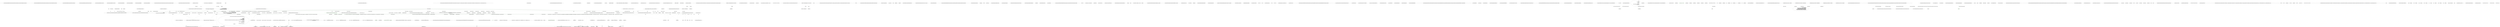 digraph  {
n0 [cluster="QuantConnect.Lean.Engine.Alpha.IAlphaHandler.Initialize(QuantConnect.Packets.AlgorithmNodePacket, QuantConnect.Interfaces.IAlgorithm, QuantConnect.Interfaces.IMessagingHandler, QuantConnect.Interfaces.IApi)", label="Entry QuantConnect.Lean.Engine.Alpha.IAlphaHandler.Initialize(QuantConnect.Packets.AlgorithmNodePacket, QuantConnect.Interfaces.IAlgorithm, QuantConnect.Interfaces.IMessagingHandler, QuantConnect.Interfaces.IApi)", span="40-40"];
n1 [cluster="QuantConnect.Lean.Engine.Alpha.IAlphaHandler.Initialize(QuantConnect.Packets.AlgorithmNodePacket, QuantConnect.Interfaces.IAlgorithm, QuantConnect.Interfaces.IMessagingHandler, QuantConnect.Interfaces.IApi)", label="Exit QuantConnect.Lean.Engine.Alpha.IAlphaHandler.Initialize(QuantConnect.Packets.AlgorithmNodePacket, QuantConnect.Interfaces.IAlgorithm, QuantConnect.Interfaces.IMessagingHandler, QuantConnect.Interfaces.IApi)", span="40-40"];
n2 [cluster="QuantConnect.Lean.Engine.Alpha.IAlphaHandler.OnAfterAlgorithmInitialized(QuantConnect.Interfaces.IAlgorithm)", label="Entry QuantConnect.Lean.Engine.Alpha.IAlphaHandler.OnAfterAlgorithmInitialized(QuantConnect.Interfaces.IAlgorithm)", span="47-47"];
n3 [cluster="QuantConnect.Lean.Engine.Alpha.IAlphaHandler.OnAfterAlgorithmInitialized(QuantConnect.Interfaces.IAlgorithm)", label="Exit QuantConnect.Lean.Engine.Alpha.IAlphaHandler.OnAfterAlgorithmInitialized(QuantConnect.Interfaces.IAlgorithm)", span="47-47"];
n4 [cluster="QuantConnect.Lean.Engine.Alpha.IAlphaHandler.ProcessSynchronousEvents()", label="Entry QuantConnect.Lean.Engine.Alpha.IAlphaHandler.ProcessSynchronousEvents()", span="52-52"];
n5 [cluster="QuantConnect.Lean.Engine.Alpha.IAlphaHandler.ProcessSynchronousEvents()", label="Exit QuantConnect.Lean.Engine.Alpha.IAlphaHandler.ProcessSynchronousEvents()", span="52-52"];
n6 [cluster="QuantConnect.Lean.Engine.Alpha.IAlphaHandler.Run()", label="Entry QuantConnect.Lean.Engine.Alpha.IAlphaHandler.Run()", span="57-57"];
n7 [cluster="QuantConnect.Lean.Engine.Alpha.IAlphaHandler.Run()", label="Exit QuantConnect.Lean.Engine.Alpha.IAlphaHandler.Run()", span="57-57"];
n8 [cluster="QuantConnect.Lean.Engine.Alpha.IAlphaHandler.Exit()", label="Entry QuantConnect.Lean.Engine.Alpha.IAlphaHandler.Exit()", span="62-62"];
n9 [cluster="QuantConnect.Lean.Engine.Alpha.IAlphaHandler.Exit()", label="Exit QuantConnect.Lean.Engine.Alpha.IAlphaHandler.Exit()", span="62-62"];
m2_170 [cluster="QuantConnect.Lean.Engine.StateCheck.Ping.Ping(QuantConnect.Lean.Engine.AlgorithmManager, QuantConnect.Interfaces.IApi, QuantConnect.Lean.Engine.Results.IResultHandler)", file="Engine.cs", label="Entry QuantConnect.Lean.Engine.StateCheck.Ping.Ping(QuantConnect.Lean.Engine.AlgorithmManager, QuantConnect.Interfaces.IApi, QuantConnect.Lean.Engine.Results.IResultHandler)", span="40-40"];
m2_182 [cluster="QuantConnect.Lean.Engine.Results.IResultHandler.SetAlgorithm(QuantConnect.Interfaces.IAlgorithm)", file="Engine.cs", label="Entry QuantConnect.Lean.Engine.Results.IResultHandler.SetAlgorithm(QuantConnect.Interfaces.IAlgorithm)", span="176-176"];
m2_47 [cluster="QuantConnect.Data.Market.QuoteBar.Reader(QuantConnect.Data.SubscriptionDataConfig, string, System.DateTime, bool)", file="Engine.cs", label="Entry QuantConnect.Data.Market.QuoteBar.Reader(QuantConnect.Data.SubscriptionDataConfig, string, System.DateTime, bool)", span="272-272"];
m2_43 [cluster="QuantConnect.Data.Market.QuoteBar.Update(decimal, decimal, decimal, decimal, decimal, decimal)", file="Engine.cs", label="bidPrice != 0", span="261-261"];
m2_142 [cluster="QuantConnect.Lean.Engine.Engine.Run(QuantConnect.Packets.AlgorithmNodePacket, string)", file="Engine.cs", label=Exception, span="370-370"];
m2_143 [cluster="QuantConnect.Lean.Engine.Engine.Run(QuantConnect.Packets.AlgorithmNodePacket, string)", file="Engine.cs", label="Log.Error(''Engine.Main(): Error sending analysis result: '' + err.Message + ''  ST >> '' + err.StackTrace)", span="372-372"];
m2_144 [cluster="QuantConnect.Lean.Engine.Engine.Run(QuantConnect.Packets.AlgorithmNodePacket, string)", file="Engine.cs", label="_algorithmHandlers.Transactions.Exit()", span="376-376"];
m2_189 [cluster="QuantConnect.Lean.Engine.Results.IResultHandler.DebugMessage(string)", file="Engine.cs", label="Entry QuantConnect.Lean.Engine.Results.IResultHandler.DebugMessage(string)", span="99-99"];
m2_203 [cluster="QuantConnect.Lean.Engine.Results.IResultHandler.SendFinalResult(QuantConnect.Packets.AlgorithmNodePacket, System.Collections.Generic.Dictionary<int, QuantConnect.Orders.Order>, System.Collections.Generic.Dictionary<System.DateTime, decimal>, System.Collections.Generic.Dictionary<string, QuantConnect.Holding>, System.Collections.Generic.Dictionary<string, string>, System.Collections.Generic.Dictionary<string, string>)", file="Engine.cs", label="Entry QuantConnect.Lean.Engine.Results.IResultHandler.SendFinalResult(QuantConnect.Packets.AlgorithmNodePacket, System.Collections.Generic.Dictionary<int, QuantConnect.Orders.Order>, System.Collections.Generic.Dictionary<System.DateTime, decimal>, System.Collections.Generic.Dictionary<string, QuantConnect.Holding>, System.Collections.Generic.Dictionary<string, string>, System.Collections.Generic.Dictionary<string, string>)", span="189-189"];
m2_190 [cluster="QuantConnect.Isolator.Isolator()", file="Engine.cs", label="Entry QuantConnect.Isolator.Isolator()", span="55-55"];
m2_46 [cluster="QuantConnect.Lean.Engine.LeanEngineAlgorithmHandlers.FromConfiguration(QuantConnect.Util.Composer)", file="Engine.cs", label="Entry QuantConnect.Lean.Engine.LeanEngineAlgorithmHandlers.FromConfiguration(QuantConnect.Util.Composer)", span="126-126"];
m2_12 [cluster="QuantConnect.Lean.Engine.Engine.Main(string[])", file="Engine.cs", label="throw;", span="91-91"];
m2_13 [cluster="QuantConnect.Lean.Engine.Engine.Main(string[])", color=green, community=0, file="Engine.cs", label="LeanEngineAlgorithmHandlers leanEngineAlgorithmHandlers", prediction=0, span="94-94"];
m2_14 [cluster="QuantConnect.Lean.Engine.Engine.Main(string[])", color=green, community=0, file="Engine.cs", label="leanEngineAlgorithmHandlers = LeanEngineAlgorithmHandlers.FromConfiguration(Composer.Instance)", prediction=1, span="97-97"];
m2_15 [cluster="QuantConnect.Lean.Engine.Engine.Main(string[])", color=green, community=0, file="Engine.cs", label=CompositionException, prediction=0, span="99-99"];
m2_16 [cluster="QuantConnect.Lean.Engine.Engine.Main(string[])", color=green, community=0, file="Engine.cs", label="Log.Error(''Engine.Main(): Failed to load library: '' + compositionException)", prediction=0, span="101-101"];
m2_18 [cluster="QuantConnect.Lean.Engine.Engine.Main(string[])", file="Engine.cs", label="Log.Trace(''JOB HANDLERS: '')", span="106-106"];
m2_20 [cluster="QuantConnect.Lean.Engine.Engine.Main(string[])", file="Engine.cs", label="Log.Trace(''         Setup:        '' + leanEngineAlgorithmHandlers.Setup.GetType().FullName)", span="108-108"];
m2_22 [cluster="QuantConnect.Lean.Engine.Engine.Main(string[])", file="Engine.cs", label="Log.Trace(''         Results:      '' + leanEngineAlgorithmHandlers.Results.GetType().FullName)", span="110-110"];
m2_17 [cluster="QuantConnect.Lean.Engine.Engine.Main(string[])", color=green, community=0, file="Engine.cs", label="throw;", prediction=0, span="102-102"];
m2_19 [cluster="QuantConnect.Lean.Engine.Engine.Main(string[])", file="Engine.cs", label="Log.Trace(''         DataFeed:     '' + leanEngineAlgorithmHandlers.DataFeed.GetType().FullName)", span="107-107"];
m2_21 [cluster="QuantConnect.Lean.Engine.Engine.Main(string[])", file="Engine.cs", label="Log.Trace(''         RealTime:     '' + leanEngineAlgorithmHandlers.RealTime.GetType().FullName)", span="109-109"];
m2_23 [cluster="QuantConnect.Lean.Engine.Engine.Main(string[])", file="Engine.cs", label="Log.Trace(''         Transactions: '' + leanEngineAlgorithmHandlers.Transactions.GetType().FullName)", span="111-111"];
m2_24 [cluster="QuantConnect.Lean.Engine.Engine.Main(string[])", file="Engine.cs", label="leanEngineSystemHandlers.Initialize()", span="114-114"];
m2_73 [cluster="QuantConnect.Lean.Engine.Engine.Run(QuantConnect.Packets.AlgorithmNodePacket, string)", file="Engine.cs", label="_algorithmHandlers.Results.Initialize(job, _systemHandlers.Notify, _systemHandlers.Api, _algorithmHandlers.DataFeed, _algorithmHandlers.Setup)", span="200-200"];
m2_171 [cluster="System.Threading.Thread.Thread(System.Threading.ThreadStart)", file="Engine.cs", label="Entry System.Threading.Thread.Thread(System.Threading.ThreadStart)", span="0-0"];
m2_67 [cluster="QuantConnect.Lean.Engine.Engine.Run(QuantConnect.Packets.AlgorithmNodePacket, string)", file="Engine.cs", label="var initializeComplete = false", span="190-190"];
m2_106 [cluster="QuantConnect.Lean.Engine.Engine.Run(QuantConnect.Packets.AlgorithmNodePacket, string)", file="Engine.cs", label="_algorithmHandlers.Results.DebugMessage(string.Format(''Launching analysis for {0} with LEAN Engine v{1}'', job.AlgorithmId, Constants.Version))", span="267-267"];
m2_107 [cluster="QuantConnect.Lean.Engine.Engine.Run(QuantConnect.Packets.AlgorithmNodePacket, string)", file="Engine.cs", label="var isolator = new Isolator()", span="272-272"];
m2_48 [cluster="QuantConnect.Lean.Engine.LeanEngineSystemHandlers.Initialize()", file="Engine.cs", label="Entry QuantConnect.Lean.Engine.LeanEngineSystemHandlers.Initialize()", span="102-102"];
m2_50 [cluster="System.Exception.Exception(string)", file="Engine.cs", label="Entry System.Exception.Exception(string)", span="0-0"];
m2_52 [cluster="QuantConnect.Interfaces.IJobQueueHandler.AcknowledgeJob(QuantConnect.Packets.AlgorithmNodePacket)", file="Engine.cs", label="Entry QuantConnect.Interfaces.IJobQueueHandler.AcknowledgeJob(QuantConnect.Packets.AlgorithmNodePacket)", span="44-44"];
m2_54 [cluster="QuantConnect.Interfaces.IMessagingHandler.SetChannel(string)", file="Engine.cs", label="Entry QuantConnect.Interfaces.IMessagingHandler.SetChannel(string)", span="38-38"];
m2_56 [cluster="QuantConnect.Lean.Engine.Engine.Engine(QuantConnect.Lean.Engine.LeanEngineSystemHandlers, QuantConnect.Lean.Engine.LeanEngineAlgorithmHandlers, bool)", file="Engine.cs", label="Entry QuantConnect.Lean.Engine.Engine.Engine(QuantConnect.Lean.Engine.LeanEngineSystemHandlers, QuantConnect.Lean.Engine.LeanEngineAlgorithmHandlers, bool)", span="165-165"];
m2_58 [cluster="QuantConnect.Lean.Engine.Engine.Engine(QuantConnect.Lean.Engine.LeanEngineSystemHandlers, QuantConnect.Lean.Engine.LeanEngineAlgorithmHandlers, bool)", file="Engine.cs", label="_liveMode = liveMode", span="167-167"];
m2_60 [cluster="QuantConnect.Lean.Engine.Engine.Engine(QuantConnect.Lean.Engine.LeanEngineSystemHandlers, QuantConnect.Lean.Engine.LeanEngineAlgorithmHandlers, bool)", file="Engine.cs", label="_algorithmHandlers = algorithmHandlers", span="169-169"];
m2_61 [cluster="QuantConnect.Lean.Engine.Engine.Engine(QuantConnect.Lean.Engine.LeanEngineSystemHandlers, QuantConnect.Lean.Engine.LeanEngineAlgorithmHandlers, bool)", file="Engine.cs", label="Exit QuantConnect.Lean.Engine.Engine.Engine(QuantConnect.Lean.Engine.LeanEngineSystemHandlers, QuantConnect.Lean.Engine.LeanEngineAlgorithmHandlers, bool)", span="165-165"];
m2_63 [cluster="QuantConnect.Lean.Engine.Engine.Run(QuantConnect.Packets.AlgorithmNodePacket, string)", file="Engine.cs", label="var algorithmManager = new AlgorithmManager(_liveMode)", span="180-180"];
m2_64 [cluster="QuantConnect.Lean.Engine.Engine.Run(QuantConnect.Packets.AlgorithmNodePacket, string)", file="Engine.cs", label="var statusPing = new StateCheck.Ping(algorithmManager, _systemHandlers.Api, _algorithmHandlers.Results)", span="183-183"];
m2_49 [cluster="QuantConnect.Interfaces.IJobQueueHandler.NextJob(out string)", file="Engine.cs", label="Entry QuantConnect.Interfaces.IJobQueueHandler.NextJob(out string)", span="38-38"];
m2_51 [cluster="QuantConnect.Logging.Log.Error(string, bool)", file="Engine.cs", label="Entry QuantConnect.Logging.Log.Error(string, bool)", span="65-65"];
m2_53 [cluster="QuantConnect.Interfaces.IApi.SetAlgorithmStatus(string, QuantConnect.AlgorithmStatus, string)", file="Engine.cs", label="Entry QuantConnect.Interfaces.IApi.SetAlgorithmStatus(string, QuantConnect.AlgorithmStatus, string)", span="56-56"];
m2_55 [cluster="QuantConnect.Interfaces.IMessagingHandler.RuntimeError(string, string, string)", file="Engine.cs", label="Entry QuantConnect.Interfaces.IMessagingHandler.RuntimeError(string, string, string)", span="74-74"];
m2_57 [cluster="QuantConnect.Lean.Engine.Engine.Run(QuantConnect.Packets.AlgorithmNodePacket, string)", file="Engine.cs", label="Entry QuantConnect.Lean.Engine.Engine.Run(QuantConnect.Packets.AlgorithmNodePacket, string)", span="177-177"];
m2_59 [cluster="QuantConnect.Lean.Engine.Engine.Engine(QuantConnect.Lean.Engine.LeanEngineSystemHandlers, QuantConnect.Lean.Engine.LeanEngineAlgorithmHandlers, bool)", file="Engine.cs", label="_systemHandlers = systemHandlers", span="168-168"];
m2_62 [cluster="QuantConnect.Lean.Engine.Engine.Run(QuantConnect.Packets.AlgorithmNodePacket, string)", file="Engine.cs", label="var algorithm = default(IAlgorithm)", span="179-179"];
m2_65 [cluster="QuantConnect.Lean.Engine.Engine.Run(QuantConnect.Packets.AlgorithmNodePacket, string)", file="Engine.cs", label="var statusPingThread = new Thread(statusPing.Run)", span="184-184"];
m2_176 [cluster="QuantConnect.Lean.Engine.Setup.ISetupHandler.Setup(QuantConnect.Interfaces.IAlgorithm, out QuantConnect.Interfaces.IBrokerage, QuantConnect.Packets.AlgorithmNodePacket, QuantConnect.Lean.Engine.Results.IResultHandler)", file="Engine.cs", label="Entry QuantConnect.Lean.Engine.Setup.ISetupHandler.Setup(QuantConnect.Interfaces.IAlgorithm, out QuantConnect.Interfaces.IBrokerage, QuantConnect.Packets.AlgorithmNodePacket, QuantConnect.Lean.Engine.Results.IResultHandler)", span="87-87"];
m2_93 [cluster="QuantConnect.Lean.Engine.Engine.Run(QuantConnect.Packets.AlgorithmNodePacket, string)", file="Engine.cs", label="algorithm.SetLocked()", span="241-241"];
m2_69 [cluster="QuantConnect.Lean.Engine.Engine.Run(QuantConnect.Packets.AlgorithmNodePacket, string)", file="Engine.cs", label="Thread threadTransactions = null", span="192-192"];
m2_102 [cluster="QuantConnect.Lean.Engine.Engine.Run(QuantConnect.Packets.AlgorithmNodePacket, string)", file="Engine.cs", label="threadRealTime = new Thread(_algorithmHandlers.RealTime.Run) {Name = ''RealTime Thread''}", span="259-259"];
m2_103 [cluster="QuantConnect.Lean.Engine.Engine.Run(QuantConnect.Packets.AlgorithmNodePacket, string)", file="Engine.cs", label="threadFeed.Start()", span="262-262"];
m2_174 [cluster="System.Threading.Thread.Thread(System.Threading.ThreadStart, int)", file="Engine.cs", label="Entry System.Threading.Thread.Thread(System.Threading.ThreadStart, int)", span="0-0"];
m2_202 [cluster="string.Format(string, params object[])", file="Engine.cs", label="Entry string.Format(string, params object[])", span="0-0"];
m2_201 [cluster="long.ToString(string)", file="Engine.cs", label="Entry long.ToString(string)", span="0-0"];
m2_138 [cluster="QuantConnect.Lean.Engine.Engine.Run(QuantConnect.Packets.AlgorithmNodePacket, string)", file="Engine.cs", label="Log.Error(''Algorithm.Node.Engine(): Error generating statistics packet: '' + err.Message)", span="358-358"];
m2_139 [cluster="QuantConnect.Lean.Engine.Engine.Run(QuantConnect.Packets.AlgorithmNodePacket, string)", file="Engine.cs", label="var totalSeconds = (DateTime.Now - startTime).TotalSeconds", span="362-362"];
m2_140 [cluster="QuantConnect.Lean.Engine.Engine.Run(QuantConnect.Packets.AlgorithmNodePacket, string)", file="Engine.cs", label="_algorithmHandlers.Results.DebugMessage(\r\n                            string.Format(''Algorithm Id:({0}) completed in {1} seconds at {2}k data points per second. Processing total of {3} data points.'',\r\n                                job.AlgorithmId, totalSeconds.ToString(''F2''), ((algorithmManager.DataPoints/(double) 1000)/totalSeconds).ToString(''F0''),\r\n                                algorithmManager.DataPoints.ToString(''N0'')))", span="363-366"];
m2_135 [cluster="QuantConnect.Lean.Engine.Engine.Run(QuantConnect.Packets.AlgorithmNodePacket, string)", file="Engine.cs", label="var profitLoss =\r\n                                    new SortedDictionary<DateTime, decimal>(algorithm.Transactions.TransactionRecord)", span="350-351"];
m2_198 [cluster="System.Collections.Generic.SortedDictionary<TKey, TValue>.SortedDictionary(System.Collections.Generic.IDictionary<TKey, TValue>)", file="Engine.cs", label="Entry System.Collections.Generic.SortedDictionary<TKey, TValue>.SortedDictionary(System.Collections.Generic.IDictionary<TKey, TValue>)", span="0-0"];
m2_74 [cluster="QuantConnect.Lean.Engine.Engine.Run(QuantConnect.Packets.AlgorithmNodePacket, string)", file="Engine.cs", label="threadResults = new Thread(_algorithmHandlers.Results.Run, 0) {Name = ''Result Thread''}", span="202-202"];
m2_137 [cluster="QuantConnect.Lean.Engine.Engine.Run(QuantConnect.Packets.AlgorithmNodePacket, string)", file="Engine.cs", label=Exception, span="356-356"];
m2_199 [cluster="QuantConnect.Statistics.Statistics.Generate(System.Collections.Generic.IEnumerable<QuantConnect.ChartPoint>, System.Collections.Generic.SortedDictionary<System.DateTime, decimal>, System.Collections.Generic.IEnumerable<QuantConnect.ChartPoint>, decimal, decimal, double)", file="Engine.cs", label="Entry QuantConnect.Statistics.Statistics.Generate(System.Collections.Generic.IEnumerable<QuantConnect.ChartPoint>, System.Collections.Generic.SortedDictionary<System.DateTime, decimal>, System.Collections.Generic.IEnumerable<QuantConnect.ChartPoint>, decimal, decimal, double)", span="112-112"];
m2_99 [cluster="QuantConnect.Lean.Engine.Engine.Run(QuantConnect.Packets.AlgorithmNodePacket, string)", file="Engine.cs", label="_algorithmHandlers.Results.SendStatusUpdate(job.AlgorithmId, AlgorithmStatus.Running)", span="254-254"];
m2_108 [cluster="QuantConnect.Lean.Engine.Engine.Run(QuantConnect.Packets.AlgorithmNodePacket, string)", file="Engine.cs", label="var complete = isolator.ExecuteWithTimeLimit(_algorithmHandlers.Setup.MaximumRuntime, algorithmManager.TimeLoopWithinLimits, () =>\r\n                        {\r\n                            try\r\n                            {\r\n                                //Run Algorithm Job:\r\n                                // -> Using this Data Feed, \r\n                                // -> Send Orders to this TransactionHandler, \r\n                                // -> Send Results to ResultHandler.\r\n                                algorithmManager.Run(job, algorithm, _algorithmHandlers.DataFeed, _algorithmHandlers.Transactions, _algorithmHandlers.Results, _algorithmHandlers.RealTime, isolator.CancellationToken);\r\n                            }\r\n                            catch (Exception err)\r\n                            {\r\n                                //Debugging at this level is difficult, stack trace needed.\r\n                                Log.Error(''Engine.Run'', err);\r\n                            }\r\n\r\n                            Log.Trace(''Engine.Run(): Exiting Algorithm Manager'');\r\n                        }, job.RamAllocation)", span="275-292"];
m2_109 [cluster="QuantConnect.Lean.Engine.Engine.Run(QuantConnect.Packets.AlgorithmNodePacket, string)", file="Engine.cs", label="!complete", span="294-294"];
m2_110 [cluster="QuantConnect.Lean.Engine.Engine.Run(QuantConnect.Packets.AlgorithmNodePacket, string)", file="Engine.cs", label="Log.Error(''Engine.Main(): Failed to complete in time: '' + _algorithmHandlers.Setup.MaximumRuntime.ToString(''F''))", span="296-296"];
m2_111 [cluster="QuantConnect.Lean.Engine.Engine.Run(QuantConnect.Packets.AlgorithmNodePacket, string)", file="Engine.cs", label="throw new Exception(''Failed to complete algorithm within '' + _algorithmHandlers.Setup.MaximumRuntime.ToString(''F'')\r\n                                + '' seconds. Please make it run faster.'');", span="297-298"];
m2_112 [cluster="QuantConnect.Lean.Engine.Engine.Run(QuantConnect.Packets.AlgorithmNodePacket, string)", file="Engine.cs", label="algorithm.RunTimeError != null", span="302-302"];
m2_113 [cluster="QuantConnect.Lean.Engine.Engine.Run(QuantConnect.Packets.AlgorithmNodePacket, string)", file="Engine.cs", label="throw algorithm.RunTimeError;", span="304-304"];
m2_115 [cluster="QuantConnect.Lean.Engine.Engine.Run(QuantConnect.Packets.AlgorithmNodePacket, string)", file="Engine.cs", label="Log.Error(''Engine.Run(): Breaking out of parent try-catch: '' + err.Message + '' '' + err.StackTrace)", span="310-310"];
m2_119 [cluster="QuantConnect.Lean.Engine.Engine.Run(QuantConnect.Packets.AlgorithmNodePacket, string)", file="Engine.cs", label="var message = ''Runtime Error: '' + err.Message", span="314-314"];
m2_116 [cluster="QuantConnect.Lean.Engine.Engine.Run(QuantConnect.Packets.AlgorithmNodePacket, string)", file="Engine.cs", label="_algorithmHandlers.DataFeed != null", span="311-311"];
m2_117 [cluster="QuantConnect.Lean.Engine.Engine.Run(QuantConnect.Packets.AlgorithmNodePacket, string)", file="Engine.cs", label="_algorithmHandlers.DataFeed.Exit()", span="311-311"];
m2_120 [cluster="QuantConnect.Lean.Engine.Engine.Run(QuantConnect.Packets.AlgorithmNodePacket, string)", file="Engine.cs", label="Log.Trace(''Engine.Run(): Sending runtime error to user...'')", span="315-315"];
m2_121 [cluster="QuantConnect.Lean.Engine.Engine.Run(QuantConnect.Packets.AlgorithmNodePacket, string)", file="Engine.cs", label="_algorithmHandlers.Results.LogMessage(message)", span="316-316"];
m2_122 [cluster="QuantConnect.Lean.Engine.Engine.Run(QuantConnect.Packets.AlgorithmNodePacket, string)", file="Engine.cs", label="_algorithmHandlers.Results.RuntimeError(message, err.StackTrace)", span="317-317"];
m2_123 [cluster="QuantConnect.Lean.Engine.Engine.Run(QuantConnect.Packets.AlgorithmNodePacket, string)", file="Engine.cs", label="_systemHandlers.Api.SetAlgorithmStatus(job.AlgorithmId, AlgorithmStatus.RuntimeError, message + '' Stack Trace: '' + err.StackTrace)", span="318-318"];
m2_114 [cluster="QuantConnect.Lean.Engine.Engine.Run(QuantConnect.Packets.AlgorithmNodePacket, string)", file="Engine.cs", label=Exception, span="307-307"];
m2_118 [cluster="QuantConnect.Lean.Engine.Engine.Run(QuantConnect.Packets.AlgorithmNodePacket, string)", file="Engine.cs", label="_algorithmHandlers.Results != null", span="312-312"];
m2_124 [cluster="QuantConnect.Lean.Engine.Engine.Run(QuantConnect.Packets.AlgorithmNodePacket, string)", file="Engine.cs", label="var charts = new Dictionary<string, Chart>(_algorithmHandlers.Results.Charts)", span="330-330"];
m2_44 [cluster="QuantConnect.Data.Market.QuoteBar.Update(decimal, decimal, decimal, decimal, decimal, decimal)", file="Engine.cs", label="Value = bidPrice", span="261-261"];
m2_186 [cluster="QuantConnect.Lean.Engine.Setup.ISetupHandler.SetupErrorHandler(QuantConnect.Lean.Engine.Results.IResultHandler, QuantConnect.Interfaces.IBrokerage)", file="Engine.cs", label="Entry QuantConnect.Lean.Engine.Setup.ISetupHandler.SetupErrorHandler(QuantConnect.Lean.Engine.Results.IResultHandler, QuantConnect.Interfaces.IBrokerage)", span="95-95"];
m2_213 [cluster="lambda expression", file="Engine.cs", label="Entry lambda expression", span="275-292"];
m2_217 [cluster="lambda expression", file="Engine.cs", label="Log.Trace(''Engine.Run(): Exiting Algorithm Manager'')", span="291-291"];
m2_214 [cluster="lambda expression", file="Engine.cs", label="algorithmManager.Run(job, algorithm, _algorithmHandlers.DataFeed, _algorithmHandlers.Transactions, _algorithmHandlers.Results, _algorithmHandlers.RealTime, isolator.CancellationToken)", span="283-283"];
m2_216 [cluster="lambda expression", file="Engine.cs", label="Log.Error(''Engine.Run'', err)", span="288-288"];
m2_215 [cluster="lambda expression", file="Engine.cs", label=Exception, span="285-285"];
m2_218 [cluster="lambda expression", file="Engine.cs", label="Exit lambda expression", span="275-292"];
m2_25 [cluster="QuantConnect.Lean.Engine.Engine.Main(string[])", file="Engine.cs", label="string assemblyPath", span="117-117"];
m2_175 [cluster="QuantConnect.Lean.Engine.Setup.ISetupHandler.CreateAlgorithmInstance(string)", file="Engine.cs", label="Entry QuantConnect.Lean.Engine.Setup.ISetupHandler.CreateAlgorithmInstance(string)", span="77-77"];
m2_191 [cluster="QuantConnect.Isolator.ExecuteWithTimeLimit(System.TimeSpan, System.Func<string>, System.Action, long)", file="Engine.cs", label="Entry QuantConnect.Isolator.ExecuteWithTimeLimit(System.TimeSpan, System.Func<string>, System.Action, long)", span="69-69"];
m2_211 [cluster="QuantConnect.Interfaces.IBrokerage.Disconnect()", file="Engine.cs", label="Entry QuantConnect.Interfaces.IBrokerage.Disconnect()", span="106-106"];
m2_185 [cluster="QuantConnect.Lean.Engine.RealTime.IRealTimeHandler.Initialize(QuantConnect.Interfaces.IAlgorithm, QuantConnect.Packets.AlgorithmNodePacket, QuantConnect.Lean.Engine.Results.IResultHandler, QuantConnect.Interfaces.IApi)", file="Engine.cs", label="Entry QuantConnect.Lean.Engine.RealTime.IRealTimeHandler.Initialize(QuantConnect.Interfaces.IAlgorithm, QuantConnect.Packets.AlgorithmNodePacket, QuantConnect.Lean.Engine.Results.IResultHandler, QuantConnect.Interfaces.IApi)", span="66-66"];
m2_68 [cluster="QuantConnect.Lean.Engine.Engine.Run(QuantConnect.Packets.AlgorithmNodePacket, string)", file="Engine.cs", label="Thread threadFeed = null", span="191-191"];
m2_104 [cluster="QuantConnect.Lean.Engine.Engine.Run(QuantConnect.Packets.AlgorithmNodePacket, string)", file="Engine.cs", label="threadTransactions.Start()", span="263-263"];
m2_105 [cluster="QuantConnect.Lean.Engine.Engine.Run(QuantConnect.Packets.AlgorithmNodePacket, string)", file="Engine.cs", label="threadRealTime.Start()", span="264-264"];
m2_179 [cluster="QuantConnect.Interfaces.IAlgorithm.SetAlgorithmId(string)", file="Engine.cs", label="Entry QuantConnect.Interfaces.IAlgorithm.SetAlgorithmId(string)", span="322-322"];
m2_10 [cluster="QuantConnect.Lean.Engine.Engine.Main(string[])", file="Engine.cs", label=CompositionException, span="88-88"];
m2_42 [cluster="QuantConnect.Data.Market.QuoteBar.Update(decimal, decimal, decimal, decimal, decimal, decimal)", file="Engine.cs", label="Value = askPrice", span="260-260"];
m2_131 [cluster="QuantConnect.Lean.Engine.Engine.Run(QuantConnect.Packets.AlgorithmNodePacket, string)", file="Engine.cs", label="string dailyPerformanceKey = ''Daily Performance''", span="341-341"];
m2_126 [cluster="QuantConnect.Lean.Engine.Engine.Run(QuantConnect.Packets.AlgorithmNodePacket, string)", file="Engine.cs", label="var holdings = new Dictionary<string, Holding>()", span="332-332"];
m2_127 [cluster="QuantConnect.Lean.Engine.Engine.Run(QuantConnect.Packets.AlgorithmNodePacket, string)", file="Engine.cs", label="var statistics = new Dictionary<string, string>()", span="333-333"];
m2_129 [cluster="QuantConnect.Lean.Engine.Engine.Run(QuantConnect.Packets.AlgorithmNodePacket, string)", file="Engine.cs", label="string strategyEquityKey = ''Strategy Equity''", span="339-339"];
m2_130 [cluster="QuantConnect.Lean.Engine.Engine.Run(QuantConnect.Packets.AlgorithmNodePacket, string)", file="Engine.cs", label="string equityKey = ''Equity''", span="340-340"];
m2_128 [cluster="QuantConnect.Lean.Engine.Engine.Run(QuantConnect.Packets.AlgorithmNodePacket, string)", file="Engine.cs", label="var banner = new Dictionary<string, string>()", span="334-334"];
m2_132 [cluster="QuantConnect.Lean.Engine.Engine.Run(QuantConnect.Packets.AlgorithmNodePacket, string)", file="Engine.cs", label="charts.ContainsKey(strategyEquityKey) &&\r\n                                charts[strategyEquityKey].Series.ContainsKey(equityKey) &&\r\n                                charts[strategyEquityKey].Series.ContainsKey(dailyPerformanceKey)", span="344-346"];
m2_133 [cluster="QuantConnect.Lean.Engine.Engine.Run(QuantConnect.Packets.AlgorithmNodePacket, string)", file="Engine.cs", label="var equity = charts[strategyEquityKey].Series[equityKey].Values", span="348-348"];
m2_194 [cluster="QuantConnect.Lean.Engine.Results.IResultHandler.LogMessage(string)", file="Engine.cs", label="Entry QuantConnect.Lean.Engine.Results.IResultHandler.LogMessage(string)", span="111-111"];
m2_9 [cluster="QuantConnect.Lean.Engine.Engine.Main(string[])", file="Engine.cs", label="leanEngineSystemHandlers = LeanEngineSystemHandlers.FromConfiguration(Composer.Instance)", span="86-86"];
m2_207 [cluster="QuantConnect.Lean.Engine.StateCheck.Ping.Exit()", file="Engine.cs", label="Entry QuantConnect.Lean.Engine.StateCheck.Ping.Exit()", span="81-81"];
m2_145 [cluster="QuantConnect.Lean.Engine.Engine.Run(QuantConnect.Packets.AlgorithmNodePacket, string)", file="Engine.cs", label="_algorithmHandlers.DataFeed.Exit()", span="377-377"];
m2_39 [cluster="QuantConnect.Data.Market.QuoteBar.Update(decimal, decimal, decimal, decimal, decimal, decimal)", file="Engine.cs", label="lastTrade != 0", span="259-259"];
m2_141 [cluster="QuantConnect.Lean.Engine.Engine.Run(QuantConnect.Packets.AlgorithmNodePacket, string)", file="Engine.cs", label="_algorithmHandlers.Results.SendFinalResult(job, orders, algorithm.Transactions.TransactionRecord, holdings, statistics, banner)", span="368-368"];
m2_45 [cluster="QuantConnect.Data.Market.QuoteBar.Update(decimal, decimal, decimal, decimal, decimal, decimal)", file="Engine.cs", label="Exit QuantConnect.Data.Market.QuoteBar.Update(decimal, decimal, decimal, decimal, decimal, decimal)", span="239-239"];
m2_204 [cluster="QuantConnect.Lean.Engine.TransactionHandlers.ITransactionHandler.Exit()", file="Engine.cs", label="Entry QuantConnect.Lean.Engine.TransactionHandlers.ITransactionHandler.Exit()", span="59-59"];
m2_66 [cluster="QuantConnect.Lean.Engine.Engine.Run(QuantConnect.Packets.AlgorithmNodePacket, string)", file="Engine.cs", label="statusPingThread.Start()", span="185-185"];
m2_181 [cluster="QuantConnect.Interfaces.IAlgorithm.SetLocked()", file="Engine.cs", label="Entry QuantConnect.Interfaces.IAlgorithm.SetLocked()", span="327-327"];
m2_212 [cluster="System.IDisposable.Dispose()", file="Engine.cs", label="Entry System.IDisposable.Dispose()", span="0-0"];
m2_184 [cluster="QuantConnect.Lean.Engine.TransactionHandlers.ITransactionHandler.Initialize(QuantConnect.Interfaces.IAlgorithm, QuantConnect.Interfaces.IBrokerage, QuantConnect.Lean.Engine.Results.IResultHandler)", file="Engine.cs", label="Entry QuantConnect.Lean.Engine.TransactionHandlers.ITransactionHandler.Initialize(QuantConnect.Interfaces.IAlgorithm, QuantConnect.Interfaces.IBrokerage, QuantConnect.Lean.Engine.Results.IResultHandler)", span="49-49"];
m2_72 [cluster="QuantConnect.Lean.Engine.Engine.Run(QuantConnect.Packets.AlgorithmNodePacket, string)", file="Engine.cs", label="_systemHandlers.Notify.SetChannel(job.Channel)", span="197-197"];
m2_75 [cluster="QuantConnect.Lean.Engine.Engine.Run(QuantConnect.Packets.AlgorithmNodePacket, string)", file="Engine.cs", label="threadResults.Start()", span="203-203"];
m2_78 [cluster="QuantConnect.Lean.Engine.Engine.Run(QuantConnect.Packets.AlgorithmNodePacket, string)", file="Engine.cs", label="initializeComplete = _algorithmHandlers.Setup.Setup(algorithm, out brokerage, job, _algorithmHandlers.Results)", span="212-212"];
m2_79 [cluster="QuantConnect.Lean.Engine.Engine.Run(QuantConnect.Packets.AlgorithmNodePacket, string)", file="Engine.cs", label="!initializeComplete || algorithm.ErrorMessages.Count > 0 || _algorithmHandlers.Setup.Errors.Count > 0", span="215-215"];
m2_80 [cluster="QuantConnect.Lean.Engine.Engine.Run(QuantConnect.Packets.AlgorithmNodePacket, string)", file="Engine.cs", label="initializeComplete = false", span="217-217"];
m2_81 [cluster="QuantConnect.Lean.Engine.Engine.Run(QuantConnect.Packets.AlgorithmNodePacket, string)", file="Engine.cs", label="var errorMessage = String.Join('','', algorithm.ErrorMessages)", span="219-219"];
m2_82 [cluster="QuantConnect.Lean.Engine.Engine.Run(QuantConnect.Packets.AlgorithmNodePacket, string)", file="Engine.cs", label="errorMessage += String.Join('','', _algorithmHandlers.Setup.Errors)", span="220-220"];
m2_76 [cluster="QuantConnect.Lean.Engine.Engine.Run(QuantConnect.Packets.AlgorithmNodePacket, string)", file="Engine.cs", label="IBrokerage brokerage = null", span="205-205"];
m2_77 [cluster="QuantConnect.Lean.Engine.Engine.Run(QuantConnect.Packets.AlgorithmNodePacket, string)", file="Engine.cs", label="algorithm = _algorithmHandlers.Setup.CreateAlgorithmInstance(assemblyPath)", span="209-209"];
m2_85 [cluster="QuantConnect.Lean.Engine.Engine.Run(QuantConnect.Packets.AlgorithmNodePacket, string)", file="Engine.cs", label=Exception, span="225-225"];
m2_86 [cluster="QuantConnect.Lean.Engine.Engine.Run(QuantConnect.Packets.AlgorithmNodePacket, string)", file="Engine.cs", label="var runtimeMessage = ''Algorithm.Initialize() Error: '' + err.Message + '' Stack Trace: '' + err.StackTrace", span="227-227"];
m2_87 [cluster="QuantConnect.Lean.Engine.Engine.Run(QuantConnect.Packets.AlgorithmNodePacket, string)", file="Engine.cs", label="_algorithmHandlers.Results.RuntimeError(runtimeMessage, err.StackTrace)", span="228-228"];
m2_88 [cluster="QuantConnect.Lean.Engine.Engine.Run(QuantConnect.Packets.AlgorithmNodePacket, string)", file="Engine.cs", label="_systemHandlers.Api.SetAlgorithmStatus(job.AlgorithmId, AlgorithmStatus.RuntimeError, runtimeMessage)", span="229-229"];
m2_83 [cluster="QuantConnect.Lean.Engine.Engine.Run(QuantConnect.Packets.AlgorithmNodePacket, string)", file="Engine.cs", label="_algorithmHandlers.Results.RuntimeError(errorMessage)", span="221-221"];
m2_84 [cluster="QuantConnect.Lean.Engine.Engine.Run(QuantConnect.Packets.AlgorithmNodePacket, string)", file="Engine.cs", label="_systemHandlers.Api.SetAlgorithmStatus(job.AlgorithmId, AlgorithmStatus.RuntimeError, errorMessage)", span="222-222"];
m2_89 [cluster="QuantConnect.Lean.Engine.Engine.Run(QuantConnect.Packets.AlgorithmNodePacket, string)", file="Engine.cs", label=initializeComplete, span="233-233"];
m2_152 [cluster="QuantConnect.Lean.Engine.Engine.Run(QuantConnect.Packets.AlgorithmNodePacket, string)", file="Engine.cs", label="Log.Trace(''Waiting for threads to exit...'')", span="391-391"];
m2_165 [cluster="QuantConnect.Lean.Engine.Engine.Run(QuantConnect.Packets.AlgorithmNodePacket, string)", file="Engine.cs", label="Log.Trace(''Engine.Main(): Analysis Completed and Results Posted.'')", span="408-408"];
m2_168 [cluster="QuantConnect.Lean.Engine.Engine.Run(QuantConnect.Packets.AlgorithmNodePacket, string)", file="Engine.cs", label="Exit QuantConnect.Lean.Engine.Engine.Run(QuantConnect.Packets.AlgorithmNodePacket, string)", span="177-177"];
m2_91 [cluster="string.ToCsv(int)", file="Engine.cs", label="Entry string.ToCsv(int)", span="328-328"];
m2_95 [cluster="System.DateTime.AddMilliseconds(double)", file="Engine.cs", label="Entry System.DateTime.AddMilliseconds(double)", span="0-0"];
m2_97 [cluster="QuantConnect.Data.Market.QuoteBar.ParseFuture(QuantConnect.Data.SubscriptionDataConfig, string, System.DateTime)", file="Engine.cs", label="return ParseQuote(config, date, line, false);", span="383-383"];
m2_151 [cluster="QuantConnect.Lean.Engine.Engine.Run(QuantConnect.Packets.AlgorithmNodePacket, string)", file="Engine.cs", label="Thread.Sleep(100)", span="390-390"];
m2_150 [cluster="QuantConnect.Lean.Engine.Engine.Run(QuantConnect.Packets.AlgorithmNodePacket, string)", file="Engine.cs", label="(_algorithmHandlers.Results.IsActive || (_algorithmHandlers.Transactions != null && _algorithmHandlers.Transactions.IsActive) || (_algorithmHandlers.DataFeed != null && _algorithmHandlers.DataFeed.IsActive))\r\n                    && ts.ElapsedMilliseconds < 30*1000", span="387-388"];
m2_163 [cluster="QuantConnect.Lean.Engine.Engine.Run(QuantConnect.Packets.AlgorithmNodePacket, string)", file="Engine.cs", label="_algorithmHandlers.Setup != null", span="404-404"];
m2_164 [cluster="QuantConnect.Lean.Engine.Engine.Run(QuantConnect.Packets.AlgorithmNodePacket, string)", file="Engine.cs", label="_algorithmHandlers.Setup.Dispose()", span="406-406"];
m2_166 [cluster="QuantConnect.Lean.Engine.Engine.Run(QuantConnect.Packets.AlgorithmNodePacket, string)", file="Engine.cs", label=Exception, span="410-410"];
m2_167 [cluster="QuantConnect.Lean.Engine.Engine.Run(QuantConnect.Packets.AlgorithmNodePacket, string)", file="Engine.cs", label="Log.Error(''Engine.Main(): Error running algorithm: '' + err.Message + '' >> '' + err.StackTrace)", span="412-412"];
m2_70 [cluster="QuantConnect.Data.Market.QuoteBar.ParseOption(QuantConnect.Data.SubscriptionDataConfig, string, System.DateTime)", file="Engine.cs", label="Entry QuantConnect.Data.Market.QuoteBar.ParseOption(QuantConnect.Data.SubscriptionDataConfig, string, System.DateTime)", span="393-393"];
m2_71 [cluster="QuantConnect.Data.Market.QuoteBar.ParseFuture(QuantConnect.Data.SubscriptionDataConfig, string, System.DateTime)", file="Engine.cs", label="Entry QuantConnect.Data.Market.QuoteBar.ParseFuture(QuantConnect.Data.SubscriptionDataConfig, string, System.DateTime)", span="381-381"];
m2_92 [cluster="System.DateTime.ParseExact(string, string, System.IFormatProvider)", file="Engine.cs", label="Entry System.DateTime.ParseExact(string, string, System.IFormatProvider)", span="0-0"];
m2_94 [cluster="string.ToInt32()", file="Engine.cs", label="Entry string.ToInt32()", span="296-296"];
m2_96 [cluster="string.ToDecimal()", file="Engine.cs", label="Entry string.ToDecimal()", span="247-247"];
m2_125 [cluster="QuantConnect.Data.SubscriptionDataConfig.GetNormalizedPrice(decimal)", file="Engine.cs", label="Entry QuantConnect.Data.SubscriptionDataConfig.GetNormalizedPrice(decimal)", span="281-281"];
m2_136 [cluster="QuantConnect.Util.LeanData.GenerateZipEntryName(QuantConnect.Symbol, System.DateTime, QuantConnect.Resolution, QuantConnect.TickType)", file="Engine.cs", label="Entry QuantConnect.Util.LeanData.GenerateZipEntryName(QuantConnect.Symbol, System.DateTime, QuantConnect.Resolution, QuantConnect.TickType)", span="364-364"];
m2_98 [cluster="QuantConnect.Data.Market.QuoteBar.ParseFuture(QuantConnect.Data.SubscriptionDataConfig, string, System.DateTime)", file="Engine.cs", label="Exit QuantConnect.Data.Market.QuoteBar.ParseFuture(QuantConnect.Data.SubscriptionDataConfig, string, System.DateTime)", span="381-381"];
m2_161 [cluster="QuantConnect.Lean.Engine.Engine.Run(QuantConnect.Packets.AlgorithmNodePacket, string)", file="Engine.cs", label="brokerage != null", span="400-400"];
m2_162 [cluster="QuantConnect.Lean.Engine.Engine.Run(QuantConnect.Packets.AlgorithmNodePacket, string)", file="Engine.cs", label="brokerage.Disconnect()", span="402-402"];
m2_90 [cluster="QuantConnect.Logging.Log.Error(string, bool)", file="Engine.cs", label="Entry QuantConnect.Logging.Log.Error(string, bool)", span="65-65"];
m2_100 [cluster="QuantConnect.Data.Market.QuoteBar.ParseOption(QuantConnect.Data.SubscriptionDataConfig, string, System.DateTime)", file="Engine.cs", label="return ParseQuote(config, date, line, true);", span="395-395"];
m2_149 [cluster="QuantConnect.Lean.Engine.Engine.Run(QuantConnect.Packets.AlgorithmNodePacket, string)", file="Engine.cs", label="var ts = Stopwatch.StartNew()", span="386-386"];
m2_153 [cluster="QuantConnect.Lean.Engine.Engine.Run(QuantConnect.Packets.AlgorithmNodePacket, string)", file="Engine.cs", label="threadFeed != null && threadFeed.IsAlive", span="395-395"];
m2_101 [cluster="QuantConnect.Data.Market.QuoteBar.ParseOption(QuantConnect.Data.SubscriptionDataConfig, string, System.DateTime)", file="Engine.cs", label="Exit QuantConnect.Data.Market.QuoteBar.ParseOption(QuantConnect.Data.SubscriptionDataConfig, string, System.DateTime)", span="393-393"];
m2_146 [cluster="QuantConnect.Lean.Engine.Engine.Run(QuantConnect.Packets.AlgorithmNodePacket, string)", file="Engine.cs", label="QuantConnect.Data.Market.QuoteBar", span=""];
m2_147 [cluster="QuantConnect.Lean.Engine.Engine.Run(QuantConnect.Packets.AlgorithmNodePacket, string)", file="Engine.cs", label="_algorithmHandlers.Results.Exit()", span="382-382"];
m2_154 [cluster="QuantConnect.Lean.Engine.Engine.Run(QuantConnect.Packets.AlgorithmNodePacket, string)", file="Engine.cs", label="threadFeed.Abort()", span="395-395"];
m2_155 [cluster="QuantConnect.Lean.Engine.Engine.Run(QuantConnect.Packets.AlgorithmNodePacket, string)", file="Engine.cs", label="threadTransactions != null && threadTransactions.IsAlive", span="396-396"];
m2_156 [cluster="QuantConnect.Lean.Engine.Engine.Run(QuantConnect.Packets.AlgorithmNodePacket, string)", file="Engine.cs", label="threadTransactions.Abort()", span="396-396"];
m2_157 [cluster="QuantConnect.Lean.Engine.Engine.Run(QuantConnect.Packets.AlgorithmNodePacket, string)", file="Engine.cs", label="threadResults != null && threadResults.IsAlive", span="397-397"];
m2_158 [cluster="QuantConnect.Lean.Engine.Engine.Run(QuantConnect.Packets.AlgorithmNodePacket, string)", file="Engine.cs", label="threadResults.Abort()", span="397-397"];
m2_134 [cluster="QuantConnect.Data.SubscriptionDataSource.SubscriptionDataSource(string, QuantConnect.SubscriptionTransportMedium)", file="Engine.cs", label="Entry QuantConnect.Data.SubscriptionDataSource.SubscriptionDataSource(string, QuantConnect.SubscriptionTransportMedium)", span="44-44"];
m2_159 [cluster="QuantConnect.Lean.Engine.Engine.Run(QuantConnect.Packets.AlgorithmNodePacket, string)", file="Engine.cs", label="statusPingThread != null && statusPingThread.IsAlive", span="398-398"];
m2_160 [cluster="QuantConnect.Lean.Engine.Engine.Run(QuantConnect.Packets.AlgorithmNodePacket, string)", file="Engine.cs", label="statusPingThread.Abort()", span="398-398"];
m2_148 [cluster="QuantConnect.Lean.Engine.Engine.Run(QuantConnect.Packets.AlgorithmNodePacket, string)", file="Engine.cs", label="StateCheck.Ping.Exit()", span="383-383"];
m2_169 [cluster="QuantConnect.Lean.Engine.AlgorithmManager.AlgorithmManager(bool)", file="Engine.cs", label="Entry QuantConnect.Lean.Engine.AlgorithmManager.AlgorithmManager(bool)", span="107-107"];
m2_0 [cluster="QuantConnect.Lean.Engine.Engine.Main(string[])", file="Engine.cs", label="Entry QuantConnect.Lean.Engine.Engine.Main(string[])", span="64-64"];
m2_1 [cluster="QuantConnect.Lean.Engine.Engine.Main(string[])", file="Engine.cs", label="Log.LogHandler = Composer.Instance.GetExportedValueByTypeName<ILogHandler>(Config.Get(''log-handler'', ''CompositeLogHandler''))", span="66-66"];
m2_2 [cluster="QuantConnect.Lean.Engine.Engine.Main(string[])", file="Engine.cs", label="string mode = ''RELEASE''", span="69-69"];
m2_3 [cluster="QuantConnect.Lean.Engine.Engine.Main(string[])", file="Engine.cs", label="var liveMode = Config.GetBool(''live-mode'')", span="70-70"];
m2_4 [cluster="QuantConnect.Lean.Engine.Engine.Main(string[])", file="Engine.cs", label="Thread.CurrentThread.Name = ''Algorithm Analysis Thread''", span="77-77"];
m2_5 [cluster="QuantConnect.Lean.Engine.Engine.Main(string[])", file="Engine.cs", label="Log.Trace(''Engine.Main(): LEAN ALGORITHMIC TRADING ENGINE v'' + Constants.Version + '' Mode: '' + mode)", span="78-78"];
m2_6 [cluster="QuantConnect.Lean.Engine.Engine.Main(string[])", file="Engine.cs", label="Log.Trace(''Engine.Main(): Started '' + DateTime.Now.ToShortTimeString())", span="79-79"];
m2_7 [cluster="QuantConnect.Lean.Engine.Engine.Main(string[])", file="Engine.cs", label="Log.Trace(''Engine.Main(): Memory '' + OS.ApplicationMemoryUsed + ''Mb-App  '' + +OS.TotalPhysicalMemoryUsed + ''Mb-Used  '' + OS.TotalPhysicalMemory + ''Mb-Total'')", span="80-80"];
m2_8 [cluster="QuantConnect.Lean.Engine.Engine.Main(string[])", file="Engine.cs", label="LeanEngineSystemHandlers leanEngineSystemHandlers", span="83-83"];
m2_208 [cluster="System.Diagnostics.Stopwatch.StartNew()", file="Engine.cs", label="Entry System.Diagnostics.Stopwatch.StartNew()", span="0-0"];
m2_36 [cluster="QuantConnect.Data.Market.QuoteBar.Update(decimal, decimal, decimal, decimal, decimal, decimal)", file="Engine.cs", label="LastBidSize = bidSize", span="250-250"];
m2_26 [cluster="QuantConnect.Data.Market.QuoteBar.Update(decimal, decimal, decimal, decimal, decimal, decimal)", file="Engine.cs", label="Entry QuantConnect.Data.Market.QuoteBar.Update(decimal, decimal, decimal, decimal, decimal, decimal)", span="239-239"];
m2_31 [cluster="QuantConnect.Data.Market.QuoteBar.Update(decimal, decimal, decimal, decimal, decimal, decimal)", file="Engine.cs", label="Ask == null && askPrice != 0", span="245-245"];
m2_32 [cluster="QuantConnect.Data.Market.QuoteBar.Update(decimal, decimal, decimal, decimal, decimal, decimal)", file="Engine.cs", label="Ask = new Bar()", span="245-245"];
m2_33 [cluster="QuantConnect.Data.Market.QuoteBar.Update(decimal, decimal, decimal, decimal, decimal, decimal)", file="Engine.cs", label="Ask != null", span="246-246"];
m2_34 [cluster="QuantConnect.Data.Market.QuoteBar.Update(decimal, decimal, decimal, decimal, decimal, decimal)", file="Engine.cs", label="Ask.Update(askPrice)", span="246-246"];
m2_29 [cluster="QuantConnect.Data.Market.QuoteBar.Update(decimal, decimal, decimal, decimal, decimal, decimal)", file="Engine.cs", label="Bid != null", span="243-243"];
m2_37 [cluster="QuantConnect.Data.Market.QuoteBar.Update(decimal, decimal, decimal, decimal, decimal, decimal)", file="Engine.cs", label="askSize > 0", span="253-253"];
m2_11 [cluster="System.TimeSpan.FromMinutes(double)", file="Engine.cs", label="Entry System.TimeSpan.FromMinutes(double)", span="0-0"];
m2_28 [cluster="QuantConnect.Data.Market.QuoteBar.Update(decimal, decimal, decimal, decimal, decimal, decimal)", file="Engine.cs", label="Bid = new Bar()", span="242-242"];
m2_35 [cluster="QuantConnect.Data.Market.QuoteBar.Update(decimal, decimal, decimal, decimal, decimal, decimal)", file="Engine.cs", label="bidSize > 0", span="248-248"];
m2_27 [cluster="QuantConnect.Data.Market.QuoteBar.Update(decimal, decimal, decimal, decimal, decimal, decimal)", file="Engine.cs", label="Bid == null && bidPrice != 0", span="242-242"];
m2_30 [cluster="QuantConnect.Data.Market.QuoteBar.Update(decimal, decimal, decimal, decimal, decimal, decimal)", file="Engine.cs", label="Bid.Update(bidPrice)", span="243-243"];
m2_38 [cluster="QuantConnect.Data.Market.QuoteBar.Update(decimal, decimal, decimal, decimal, decimal, decimal)", file="Engine.cs", label="LastAskSize = askSize", span="255-255"];
m2_220 [cluster="QuantConnect.Logging.Log.Error(string, System.Exception, string, bool)", file="Engine.cs", label="Entry QuantConnect.Logging.Log.Error(string, System.Exception, string, bool)", span="86-86"];
m2_188 [cluster="string.Format(string, object, object)", file="Engine.cs", label="Entry string.Format(string, object, object)", span="0-0"];
m2_173 [cluster="QuantConnect.Lean.Engine.Results.IResultHandler.Initialize(QuantConnect.Packets.AlgorithmNodePacket, QuantConnect.Interfaces.IMessagingHandler, QuantConnect.Interfaces.IApi, QuantConnect.Lean.Engine.DataFeeds.IDataFeed, QuantConnect.Lean.Engine.Setup.ISetupHandler)", file="Engine.cs", label="Entry QuantConnect.Lean.Engine.Results.IResultHandler.Initialize(QuantConnect.Packets.AlgorithmNodePacket, QuantConnect.Interfaces.IMessagingHandler, QuantConnect.Interfaces.IApi, QuantConnect.Lean.Engine.DataFeeds.IDataFeed, QuantConnect.Lean.Engine.Setup.ISetupHandler)", span="88-88"];
m2_195 [cluster="System.Collections.Generic.Dictionary<TKey, TValue>.Dictionary(System.Collections.Generic.IDictionary<TKey, TValue>)", file="Engine.cs", label="Entry System.Collections.Generic.Dictionary<TKey, TValue>.Dictionary(System.Collections.Generic.IDictionary<TKey, TValue>)", span="0-0"];
m2_40 [cluster="QuantConnect.Util.Composer.GetExportedValueByTypeName<T>(string)", file="Engine.cs", label="Entry QuantConnect.Util.Composer.GetExportedValueByTypeName<T>(string)", span="72-72"];
m2_41 [cluster="QuantConnect.Configuration.Config.GetBool(string, bool)", file="Engine.cs", label="Entry QuantConnect.Configuration.Config.GetBool(string, bool)", span="87-87"];
m2_192 [cluster="System.TimeSpan.ToString(string)", file="Engine.cs", label="Entry System.TimeSpan.ToString(string)", span="0-0"];
m2_197 [cluster="System.Collections.Generic.Dictionary<TKey, TValue>.ContainsKey(TKey)", file="Engine.cs", label="Entry System.Collections.Generic.Dictionary<TKey, TValue>.ContainsKey(TKey)", span="0-0"];
m2_177 [cluster="string.Join(string, System.Collections.Generic.IEnumerable<string>)", file="Engine.cs", label="Entry string.Join(string, System.Collections.Generic.IEnumerable<string>)", span="0-0"];
m2_180 [cluster="QuantConnect.Interfaces.IAlgorithm.SetLiveMode(bool)", file="Engine.cs", label="Entry QuantConnect.Interfaces.IAlgorithm.SetLiveMode(bool)", span="416-416"];
m2_172 [cluster="System.Threading.Thread.Start()", file="Engine.cs", label="Entry System.Threading.Thread.Start()", span="0-0"];
m2_221 [cluster="QuantConnect.Lean.Engine.Engine.Dispose()", file="Engine.cs", label="Entry QuantConnect.Lean.Engine.Engine.Dispose()", span="426-426"];
m2_222 [cluster="QuantConnect.Lean.Engine.Engine.Dispose()", file="Engine.cs", label="_systemHandlers.Dispose()", span="428-428"];
m2_223 [cluster="QuantConnect.Lean.Engine.Engine.Dispose()", file="Engine.cs", label="_algorithmHandlers.Dispose()", span="429-429"];
m2_224 [cluster="QuantConnect.Lean.Engine.Engine.Dispose()", file="Engine.cs", label="Exit QuantConnect.Lean.Engine.Engine.Dispose()", span="426-426"];
m2_193 [cluster="QuantConnect.Lean.Engine.DataFeeds.IDataFeed.Exit()", file="Engine.cs", label="Entry QuantConnect.Lean.Engine.DataFeeds.IDataFeed.Exit()", span="119-119"];
m2_219 [cluster="QuantConnect.Lean.Engine.AlgorithmManager.Run(QuantConnect.Packets.AlgorithmNodePacket, QuantConnect.Interfaces.IAlgorithm, QuantConnect.Lean.Engine.DataFeeds.IDataFeed, QuantConnect.Lean.Engine.TransactionHandlers.ITransactionHandler, QuantConnect.Lean.Engine.Results.IResultHandler, QuantConnect.Lean.Engine.RealTime.IRealTimeHandler, System.Threading.CancellationToken)", file="Engine.cs", label="Entry QuantConnect.Lean.Engine.AlgorithmManager.Run(QuantConnect.Packets.AlgorithmNodePacket, QuantConnect.Interfaces.IAlgorithm, QuantConnect.Lean.Engine.DataFeeds.IDataFeed, QuantConnect.Lean.Engine.TransactionHandlers.ITransactionHandler, QuantConnect.Lean.Engine.Results.IResultHandler, QuantConnect.Lean.Engine.RealTime.IRealTimeHandler, System.Threading.CancellationToken)", span="131-131"];
m2_210 [cluster="System.Threading.Thread.Abort()", file="Engine.cs", label="Entry System.Threading.Thread.Abort()", span="0-0"];
m2_200 [cluster="double.ToString(string)", file="Engine.cs", label="Entry double.ToString(string)", span="0-0"];
m2_209 [cluster="System.Threading.Thread.Sleep(int)", file="Engine.cs", label="Entry System.Threading.Thread.Sleep(int)", span="0-0"];
m2_225 [cluster="QuantConnect.Lean.Engine.LeanEngineSystemHandlers.Dispose()", file="Engine.cs", label="Entry QuantConnect.Lean.Engine.LeanEngineSystemHandlers.Dispose()", span="113-113"];
m2_205 [cluster="QuantConnect.Lean.Engine.RealTime.IRealTimeHandler.Exit()", file="Engine.cs", label="Entry QuantConnect.Lean.Engine.RealTime.IRealTimeHandler.Exit()", span="109-109"];
m2_196 [cluster="System.Collections.Generic.Dictionary<TKey, TValue>.Dictionary()", file="Engine.cs", label="Entry System.Collections.Generic.Dictionary<TKey, TValue>.Dictionary()", span="0-0"];
m2_187 [cluster="QuantConnect.Lean.Engine.Results.IResultHandler.SendStatusUpdate(string, QuantConnect.AlgorithmStatus, string)", file="Engine.cs", label="Entry QuantConnect.Lean.Engine.Results.IResultHandler.SendStatusUpdate(string, QuantConnect.AlgorithmStatus, string)", span="197-197"];
m2_183 [cluster="QuantConnect.Lean.Engine.DataFeeds.IDataFeed.Initialize(QuantConnect.Interfaces.IAlgorithm, QuantConnect.Packets.AlgorithmNodePacket, QuantConnect.Lean.Engine.Results.IResultHandler)", file="Engine.cs", label="Entry QuantConnect.Lean.Engine.DataFeeds.IDataFeed.Initialize(QuantConnect.Interfaces.IAlgorithm, QuantConnect.Packets.AlgorithmNodePacket, QuantConnect.Lean.Engine.Results.IResultHandler)", span="109-109"];
m2_226 [cluster="QuantConnect.Lean.Engine.LeanEngineAlgorithmHandlers.Dispose()", file="Engine.cs", label="Entry QuantConnect.Lean.Engine.LeanEngineAlgorithmHandlers.Dispose()", span="147-147"];
m2_206 [cluster="QuantConnect.Lean.Engine.Results.IResultHandler.Exit()", file="Engine.cs", label="Entry QuantConnect.Lean.Engine.Results.IResultHandler.Exit()", span="221-221"];
m2_178 [cluster="QuantConnect.Lean.Engine.Results.IResultHandler.RuntimeError(string, string)", file="Engine.cs", label="Entry QuantConnect.Lean.Engine.Results.IResultHandler.RuntimeError(string, string)", span="125-125"];
m2_227 [file="Engine.cs", label="QuantConnect.Lean.Engine.Engine", span=""];
m2_228 [file="Engine.cs", label="QuantConnect.Packets.AlgorithmNodePacket", span=""];
m2_229 [file="Engine.cs", label=algorithm, span=""];
m2_230 [file="Engine.cs", label=algorithmManager, span=""];
m2_231 [file="Engine.cs", label=isolator, span=""];
m3_21 [cluster="QuantConnect.Field.TradeBarPropertyOrValue(System.Func<QuantConnect.Data.Market.TradeBar, decimal>, System.Func<QuantConnect.Data.BaseData, decimal>)", file="Field.cs", label="Entry QuantConnect.Field.TradeBarPropertyOrValue(System.Func<QuantConnect.Data.Market.TradeBar, decimal>, System.Func<QuantConnect.Data.BaseData, decimal>)", span="74-74"];
m3_22 [cluster="QuantConnect.Field.TradeBarPropertyOrValue(System.Func<QuantConnect.Data.Market.TradeBar, decimal>, System.Func<QuantConnect.Data.BaseData, decimal>)", file="Field.cs", label="return x =>\r\n            {\r\n                var bar = x as TradeBar;\r\n                if (bar != null)\r\n                {\r\n                    return selector(bar);\r\n                }\r\n                defaultSelector = defaultSelector ?? (data => data.Value);\r\n                return defaultSelector(x);\r\n            };", span="76-85"];
m3_23 [cluster="QuantConnect.Field.TradeBarPropertyOrValue(System.Func<QuantConnect.Data.Market.TradeBar, decimal>, System.Func<QuantConnect.Data.BaseData, decimal>)", file="Field.cs", label="Exit QuantConnect.Field.TradeBarPropertyOrValue(System.Func<QuantConnect.Data.Market.TradeBar, decimal>, System.Func<QuantConnect.Data.BaseData, decimal>)", span="74-74"];
m3_31 [cluster="System.Func<T, TResult>.Invoke(T)", file="Field.cs", label="Entry System.Func<T, TResult>.Invoke(T)", span="0-0"];
m3_32 [cluster="lambda expression", file="Field.cs", label="Entry lambda expression", span="83-83"];
m3_13 [cluster="lambda expression", color=green, community=0, file="Field.cs", label="(2*x.Open + x.High + x.Low + 3*x.Close)/7m", prediction=5, span="63-63"];
m3_12 [cluster="lambda expression", file="Field.cs", label="Entry lambda expression", span="63-63"];
m3_14 [cluster="lambda expression", file="Field.cs", label="Exit lambda expression", span="63-63"];
m3_27 [cluster="lambda expression", file="Field.cs", label="return selector(bar);", span="81-81"];
m3_0 [cluster="lambda expression", file="Field.cs", label="Entry lambda expression", span="31-31"];
m3_3 [cluster="lambda expression", file="Field.cs", label="Entry lambda expression", span="39-39"];
m3_6 [cluster="lambda expression", file="Field.cs", label="Entry lambda expression", span="47-47"];
m3_15 [cluster="lambda expression", file="Field.cs", label="Entry lambda expression", span="71-71"];
m3_25 [cluster="lambda expression", file="Field.cs", label="var bar = x as TradeBar", span="78-78"];
m3_28 [cluster="lambda expression", file="Field.cs", label="defaultSelector = defaultSelector ?? (data => data.Value)", span="83-83"];
m3_29 [cluster="lambda expression", file="Field.cs", label="return defaultSelector(x);", span="84-84"];
m3_26 [cluster="lambda expression", file="Field.cs", label="bar != null", span="79-79"];
m3_30 [cluster="lambda expression", file="Field.cs", label="Exit lambda expression", span="76-85"];
m3_2 [cluster="lambda expression", file="Field.cs", label="Exit lambda expression", span="31-31"];
m3_1 [cluster="lambda expression", file="Field.cs", label="x.Open", span="31-31"];
m3_5 [cluster="lambda expression", file="Field.cs", label="Exit lambda expression", span="39-39"];
m3_4 [cluster="lambda expression", file="Field.cs", label="x.High", span="39-39"];
m3_8 [cluster="lambda expression", file="Field.cs", label="Exit lambda expression", span="47-47"];
m3_7 [cluster="lambda expression", file="Field.cs", label="x.Low", span="47-47"];
m3_17 [cluster="lambda expression", file="Field.cs", label="Exit lambda expression", span="71-71"];
m3_16 [cluster="lambda expression", file="Field.cs", label="x.Volume", span="71-71"];
m3_24 [cluster="lambda expression", file="Field.cs", label="Entry lambda expression", span="76-85"];
m3_33 [cluster="lambda expression", file="Field.cs", label="data.Value", span="83-83"];
m3_34 [cluster="lambda expression", file="Field.cs", label="Exit lambda expression", span="83-83"];
m3_35 [file="Field.cs", label="System.Func<QuantConnect.Data.Market.TradeBar, decimal>", span=""];
m3_36 [file="Field.cs", label="System.Func<QuantConnect.Data.BaseData, decimal>", span=""];
m4_27 [cluster="QuantConnect.Util.Composer.GetExportedValueByTypeName<T>(string)", file="LeanEngineAlgorithmHandlers.cs", label="Entry QuantConnect.Util.Composer.GetExportedValueByTypeName<T>(string)", span="72-72"];
m4_18 [cluster="QuantConnect.Lean.Engine.LeanEngineAlgorithmHandlers.FromConfiguration(QuantConnect.Util.Composer)", file="LeanEngineAlgorithmHandlers.cs", label="Entry QuantConnect.Lean.Engine.LeanEngineAlgorithmHandlers.FromConfiguration(QuantConnect.Util.Composer)", span="126-126"];
m4_24 [cluster="QuantConnect.Lean.Engine.LeanEngineAlgorithmHandlers.FromConfiguration(QuantConnect.Util.Composer)", file="LeanEngineAlgorithmHandlers.cs", label="return new LeanEngineAlgorithmHandlers(\r\n                composer.GetExportedValueByTypeName<IResultHandler>(resultHandlerTypeName),\r\n                composer.GetExportedValueByTypeName<ISetupHandler>(setupHandlerTypeName),\r\n                composer.GetExportedValueByTypeName<IDataFeed>(dataFeedHandlerTypeName),\r\n                composer.GetExportedValueByTypeName<ITransactionHandler>(transactionHandlerTypeName),\r\n                composer.GetExportedValueByTypeName<IRealTimeHandler>(realTimeHandlerTypeName)\r\n                );", span="134-140"];
m4_19 [cluster="QuantConnect.Lean.Engine.LeanEngineAlgorithmHandlers.FromConfiguration(QuantConnect.Util.Composer)", file="LeanEngineAlgorithmHandlers.cs", label="var setupHandlerTypeName = Config.Get(''setup-handler'', ''ConsoleSetupHandler'')", span="128-128"];
m4_20 [cluster="QuantConnect.Lean.Engine.LeanEngineAlgorithmHandlers.FromConfiguration(QuantConnect.Util.Composer)", file="LeanEngineAlgorithmHandlers.cs", label="var transactionHandlerTypeName = Config.Get(''transaction-handler'', ''BacktestingTransactionHandler'')", span="129-129"];
m4_21 [cluster="QuantConnect.Lean.Engine.LeanEngineAlgorithmHandlers.FromConfiguration(QuantConnect.Util.Composer)", file="LeanEngineAlgorithmHandlers.cs", label="var realTimeHandlerTypeName = Config.Get(''real-time-handler'', ''BacktestingRealTimeHandler'')", span="130-130"];
m4_22 [cluster="QuantConnect.Lean.Engine.LeanEngineAlgorithmHandlers.FromConfiguration(QuantConnect.Util.Composer)", file="LeanEngineAlgorithmHandlers.cs", label="var dataFeedHandlerTypeName = Config.Get(''data-feed-handler'', ''FileSystemDataFeed'')", span="131-131"];
m4_23 [cluster="QuantConnect.Lean.Engine.LeanEngineAlgorithmHandlers.FromConfiguration(QuantConnect.Util.Composer)", file="LeanEngineAlgorithmHandlers.cs", label="var resultHandlerTypeName = Config.Get(''result-handler'', ''ConsoleResultHandler'')", span="132-132"];
m4_25 [cluster="QuantConnect.Lean.Engine.LeanEngineAlgorithmHandlers.FromConfiguration(QuantConnect.Util.Composer)", file="LeanEngineAlgorithmHandlers.cs", label="Exit QuantConnect.Lean.Engine.LeanEngineAlgorithmHandlers.FromConfiguration(QuantConnect.Util.Composer)", span="126-126"];
m4_0 [cluster="QuantConnect.Lean.Engine.LeanEngineAlgorithmHandlers.LeanEngineAlgorithmHandlers(QuantConnect.Lean.Engine.Results.IResultHandler, QuantConnect.Lean.Engine.Setup.ISetupHandler, QuantConnect.Lean.Engine.DataFeeds.IDataFeed, QuantConnect.Lean.Engine.TransactionHandlers.ITransactionHandler, QuantConnect.Lean.Engine.RealTime.IRealTimeHandler)", file="LeanEngineAlgorithmHandlers.cs", label="Entry QuantConnect.Lean.Engine.LeanEngineAlgorithmHandlers.LeanEngineAlgorithmHandlers(QuantConnect.Lean.Engine.Results.IResultHandler, QuantConnect.Lean.Engine.Setup.ISetupHandler, QuantConnect.Lean.Engine.DataFeeds.IDataFeed, QuantConnect.Lean.Engine.TransactionHandlers.ITransactionHandler, QuantConnect.Lean.Engine.RealTime.IRealTimeHandler)", span="87-87"];
m4_1 [cluster="QuantConnect.Lean.Engine.LeanEngineAlgorithmHandlers.LeanEngineAlgorithmHandlers(QuantConnect.Lean.Engine.Results.IResultHandler, QuantConnect.Lean.Engine.Setup.ISetupHandler, QuantConnect.Lean.Engine.DataFeeds.IDataFeed, QuantConnect.Lean.Engine.TransactionHandlers.ITransactionHandler, QuantConnect.Lean.Engine.RealTime.IRealTimeHandler)", file="LeanEngineAlgorithmHandlers.cs", label="results == null", span="93-93"];
m4_2 [cluster="QuantConnect.Lean.Engine.LeanEngineAlgorithmHandlers.LeanEngineAlgorithmHandlers(QuantConnect.Lean.Engine.Results.IResultHandler, QuantConnect.Lean.Engine.Setup.ISetupHandler, QuantConnect.Lean.Engine.DataFeeds.IDataFeed, QuantConnect.Lean.Engine.TransactionHandlers.ITransactionHandler, QuantConnect.Lean.Engine.RealTime.IRealTimeHandler)", file="LeanEngineAlgorithmHandlers.cs", label="throw new ArgumentNullException(''results'');", span="95-95"];
m4_31 [cluster="System.IDisposable.Dispose()", file="LeanEngineAlgorithmHandlers.cs", label="Entry System.IDisposable.Dispose()", span="0-0"];
m4_28 [cluster="QuantConnect.Lean.Engine.LeanEngineAlgorithmHandlers.Dispose()", file="LeanEngineAlgorithmHandlers.cs", label="Entry QuantConnect.Lean.Engine.LeanEngineAlgorithmHandlers.Dispose()", span="147-147"];
m4_29 [cluster="QuantConnect.Lean.Engine.LeanEngineAlgorithmHandlers.Dispose()", color=green, community=0, file="LeanEngineAlgorithmHandlers.cs", label="Setup.Dispose()", prediction=6, span="149-149"];
m4_30 [cluster="QuantConnect.Lean.Engine.LeanEngineAlgorithmHandlers.Dispose()", file="LeanEngineAlgorithmHandlers.cs", label="Exit QuantConnect.Lean.Engine.LeanEngineAlgorithmHandlers.Dispose()", span="147-147"];
m4_11 [cluster="QuantConnect.Lean.Engine.LeanEngineAlgorithmHandlers.LeanEngineAlgorithmHandlers(QuantConnect.Lean.Engine.Results.IResultHandler, QuantConnect.Lean.Engine.Setup.ISetupHandler, QuantConnect.Lean.Engine.DataFeeds.IDataFeed, QuantConnect.Lean.Engine.TransactionHandlers.ITransactionHandler, QuantConnect.Lean.Engine.RealTime.IRealTimeHandler)", file="LeanEngineAlgorithmHandlers.cs", label="_results = results", span="113-113"];
m4_12 [cluster="QuantConnect.Lean.Engine.LeanEngineAlgorithmHandlers.LeanEngineAlgorithmHandlers(QuantConnect.Lean.Engine.Results.IResultHandler, QuantConnect.Lean.Engine.Setup.ISetupHandler, QuantConnect.Lean.Engine.DataFeeds.IDataFeed, QuantConnect.Lean.Engine.TransactionHandlers.ITransactionHandler, QuantConnect.Lean.Engine.RealTime.IRealTimeHandler)", file="LeanEngineAlgorithmHandlers.cs", label="_setup = setup", span="114-114"];
m4_13 [cluster="QuantConnect.Lean.Engine.LeanEngineAlgorithmHandlers.LeanEngineAlgorithmHandlers(QuantConnect.Lean.Engine.Results.IResultHandler, QuantConnect.Lean.Engine.Setup.ISetupHandler, QuantConnect.Lean.Engine.DataFeeds.IDataFeed, QuantConnect.Lean.Engine.TransactionHandlers.ITransactionHandler, QuantConnect.Lean.Engine.RealTime.IRealTimeHandler)", file="LeanEngineAlgorithmHandlers.cs", label="_dataFeed = dataFeed", span="115-115"];
m4_14 [cluster="QuantConnect.Lean.Engine.LeanEngineAlgorithmHandlers.LeanEngineAlgorithmHandlers(QuantConnect.Lean.Engine.Results.IResultHandler, QuantConnect.Lean.Engine.Setup.ISetupHandler, QuantConnect.Lean.Engine.DataFeeds.IDataFeed, QuantConnect.Lean.Engine.TransactionHandlers.ITransactionHandler, QuantConnect.Lean.Engine.RealTime.IRealTimeHandler)", file="LeanEngineAlgorithmHandlers.cs", label="_transactions = transactions", span="116-116"];
m4_15 [cluster="QuantConnect.Lean.Engine.LeanEngineAlgorithmHandlers.LeanEngineAlgorithmHandlers(QuantConnect.Lean.Engine.Results.IResultHandler, QuantConnect.Lean.Engine.Setup.ISetupHandler, QuantConnect.Lean.Engine.DataFeeds.IDataFeed, QuantConnect.Lean.Engine.TransactionHandlers.ITransactionHandler, QuantConnect.Lean.Engine.RealTime.IRealTimeHandler)", file="LeanEngineAlgorithmHandlers.cs", label="_realTime = realTime", span="117-117"];
m4_9 [cluster="QuantConnect.Lean.Engine.LeanEngineAlgorithmHandlers.LeanEngineAlgorithmHandlers(QuantConnect.Lean.Engine.Results.IResultHandler, QuantConnect.Lean.Engine.Setup.ISetupHandler, QuantConnect.Lean.Engine.DataFeeds.IDataFeed, QuantConnect.Lean.Engine.TransactionHandlers.ITransactionHandler, QuantConnect.Lean.Engine.RealTime.IRealTimeHandler)", file="LeanEngineAlgorithmHandlers.cs", label="realTime == null", span="109-109"];
m4_3 [cluster="QuantConnect.Algorithm.Framework.Alphas.Analysis.Providers.AlgorithmSecurityValuesProvider.GetValues(QuantConnect.Symbol)", file="LeanEngineAlgorithmHandlers.cs", label="Entry QuantConnect.Algorithm.Framework.Alphas.Analysis.Providers.AlgorithmSecurityValuesProvider.GetValues(QuantConnect.Symbol)", span="38-38"];
m4_5 [cluster="QuantConnect.Algorithm.Framework.Alphas.Analysis.Providers.AlgorithmSecurityValuesProvider.GetValues(QuantConnect.Symbol)", file="LeanEngineAlgorithmHandlers.cs", label="return new SecurityValues(_algorithm.UtcTime, security.Price, security.VolatilityModel.Volatility);", span="41-41"];
m4_7 [cluster="QuantConnect.Algorithm.Framework.Alphas.Analysis.SecurityValues.SecurityValues(System.DateTime, decimal, decimal)", file="LeanEngineAlgorithmHandlers.cs", label="Entry QuantConnect.Algorithm.Framework.Alphas.Analysis.SecurityValues.SecurityValues(System.DateTime, decimal, decimal)", span="46-46"];
m4_10 [cluster="QuantConnect.Lean.Engine.LeanEngineAlgorithmHandlers.LeanEngineAlgorithmHandlers(QuantConnect.Lean.Engine.Results.IResultHandler, QuantConnect.Lean.Engine.Setup.ISetupHandler, QuantConnect.Lean.Engine.DataFeeds.IDataFeed, QuantConnect.Lean.Engine.TransactionHandlers.ITransactionHandler, QuantConnect.Lean.Engine.RealTime.IRealTimeHandler)", file="LeanEngineAlgorithmHandlers.cs", label="throw new ArgumentNullException(''realTime'');", span="111-111"];
m4_4 [cluster="QuantConnect.Algorithm.Framework.Alphas.Analysis.Providers.AlgorithmSecurityValuesProvider.GetValues(QuantConnect.Symbol)", file="LeanEngineAlgorithmHandlers.cs", label="var security = _algorithm.Securities[symbol]", span="40-40"];
m4_6 [cluster="QuantConnect.Algorithm.Framework.Alphas.Analysis.Providers.AlgorithmSecurityValuesProvider.GetValues(QuantConnect.Symbol)", file="LeanEngineAlgorithmHandlers.cs", label="Exit QuantConnect.Algorithm.Framework.Alphas.Analysis.Providers.AlgorithmSecurityValuesProvider.GetValues(QuantConnect.Symbol)", span="38-38"];
m4_8 [cluster="QuantConnect.Lean.Engine.LeanEngineAlgorithmHandlers.LeanEngineAlgorithmHandlers(QuantConnect.Lean.Engine.Results.IResultHandler, QuantConnect.Lean.Engine.Setup.ISetupHandler, QuantConnect.Lean.Engine.DataFeeds.IDataFeed, QuantConnect.Lean.Engine.TransactionHandlers.ITransactionHandler, QuantConnect.Lean.Engine.RealTime.IRealTimeHandler)", file="LeanEngineAlgorithmHandlers.cs", label="QuantConnect.Algorithm.Framework.Alphas.Analysis.Providers.AlgorithmSecurityValuesProvider", span=""];
m4_16 [cluster="QuantConnect.Lean.Engine.LeanEngineAlgorithmHandlers.LeanEngineAlgorithmHandlers(QuantConnect.Lean.Engine.Results.IResultHandler, QuantConnect.Lean.Engine.Setup.ISetupHandler, QuantConnect.Lean.Engine.DataFeeds.IDataFeed, QuantConnect.Lean.Engine.TransactionHandlers.ITransactionHandler, QuantConnect.Lean.Engine.RealTime.IRealTimeHandler)", file="LeanEngineAlgorithmHandlers.cs", label="Exit QuantConnect.Lean.Engine.LeanEngineAlgorithmHandlers.LeanEngineAlgorithmHandlers(QuantConnect.Lean.Engine.Results.IResultHandler, QuantConnect.Lean.Engine.Setup.ISetupHandler, QuantConnect.Lean.Engine.DataFeeds.IDataFeed, QuantConnect.Lean.Engine.TransactionHandlers.ITransactionHandler, QuantConnect.Lean.Engine.RealTime.IRealTimeHandler)", span="87-87"];
m4_17 [cluster="System.ArgumentNullException.ArgumentNullException(string)", file="LeanEngineAlgorithmHandlers.cs", label="Entry System.ArgumentNullException.ArgumentNullException(string)", span="0-0"];
m4_26 [cluster="QuantConnect.Configuration.Config.Get(string, string)", file="LeanEngineAlgorithmHandlers.cs", label="Entry QuantConnect.Configuration.Config.Get(string, string)", span="60-60"];
m4_32 [file="LeanEngineAlgorithmHandlers.cs", label="QuantConnect.Lean.Engine.LeanEngineAlgorithmHandlers", span=""];
m6_30 [cluster="QuantConnect.Logging.Log.Error(System.Exception, string, bool)", file="Time.cs", label="Entry QuantConnect.Logging.Log.Error(System.Exception, string, bool)", span="98-98"];
m6_18 [cluster="QuantConnect.Packets.LiveResultPacket.LiveResultPacket(QuantConnect.Packets.LiveNodePacket, QuantConnect.Packets.LiveResult)", file="Time.cs", label="Entry QuantConnect.Packets.LiveResultPacket.LiveResultPacket(QuantConnect.Packets.LiveNodePacket, QuantConnect.Packets.LiveResult)", span="109-109"];
m6_19 [cluster="QuantConnect.Packets.LiveResultPacket.LiveResultPacket(QuantConnect.Packets.LiveNodePacket, QuantConnect.Packets.LiveResult)", file="Time.cs", label="SessionId = job.SessionId", span="114-114"];
m6_20 [cluster="QuantConnect.Packets.LiveResultPacket.LiveResultPacket(QuantConnect.Packets.LiveNodePacket, QuantConnect.Packets.LiveResult)", file="Time.cs", label="CompileId = job.CompileId", span="115-115"];
m6_21 [cluster="QuantConnect.Packets.LiveResultPacket.LiveResultPacket(QuantConnect.Packets.LiveNodePacket, QuantConnect.Packets.LiveResult)", file="Time.cs", label="DeployId = job.DeployId", span="116-116"];
m6_22 [cluster="QuantConnect.Packets.LiveResultPacket.LiveResultPacket(QuantConnect.Packets.LiveNodePacket, QuantConnect.Packets.LiveResult)", file="Time.cs", label="Results = results", span="117-117"];
m6_23 [cluster="QuantConnect.Packets.LiveResultPacket.LiveResultPacket(QuantConnect.Packets.LiveNodePacket, QuantConnect.Packets.LiveResult)", file="Time.cs", label="UserId = job.UserId", span="118-118"];
m6_24 [cluster="QuantConnect.Packets.LiveResultPacket.LiveResultPacket(QuantConnect.Packets.LiveNodePacket, QuantConnect.Packets.LiveResult)", file="Time.cs", label="ProjectId = job.ProjectId", span="119-119"];
m6_25 [cluster="QuantConnect.Packets.LiveResultPacket.LiveResultPacket(QuantConnect.Packets.LiveNodePacket, QuantConnect.Packets.LiveResult)", file="Time.cs", label="SessionId = job.SessionId", span="120-120"];
m6_26 [cluster="QuantConnect.Packets.LiveResultPacket.LiveResultPacket(QuantConnect.Packets.LiveNodePacket, QuantConnect.Packets.LiveResult)", file="Time.cs", label="Channel = job.Channel", span="121-121"];
m6_27 [cluster="QuantConnect.Packets.LiveResultPacket.LiveResultPacket(QuantConnect.Packets.LiveNodePacket, QuantConnect.Packets.LiveResult)", file="Time.cs", label=Exception, span="123-123"];
m6_28 [cluster="QuantConnect.Packets.LiveResultPacket.LiveResultPacket(QuantConnect.Packets.LiveNodePacket, QuantConnect.Packets.LiveResult)", file="Time.cs", label="Log.Error(err)", span="124-124"];
m6_29 [cluster="QuantConnect.Packets.LiveResultPacket.LiveResultPacket(QuantConnect.Packets.LiveNodePacket, QuantConnect.Packets.LiveResult)", file="Time.cs", label="Exit QuantConnect.Packets.LiveResultPacket.LiveResultPacket(QuantConnect.Packets.LiveNodePacket, QuantConnect.Packets.LiveResult)", span="109-109"];
m6_43 [cluster="QuantConnect.OS.GetServerStatistics()", file="Time.cs", label="Entry QuantConnect.OS.GetServerStatistics()", span="217-217"];
m6_0 [cluster="QuantConnect.Packets.LiveResultPacket.LiveResultPacket()", file="Time.cs", label="Entry QuantConnect.Packets.LiveResultPacket.LiveResultPacket()", span="75-75"];
m6_1 [cluster="QuantConnect.Packets.LiveResultPacket.LiveResultPacket()", file="Time.cs", label="Exit QuantConnect.Packets.LiveResultPacket.LiveResultPacket()", span="75-75"];
m6_17 [cluster="QuantConnect.Logging.Log.Trace(string, bool)", file="Time.cs", label="Entry QuantConnect.Logging.Log.Trace(string, bool)", span="106-106"];
m6_33 [cluster="QuantConnect.Packets.LiveResult.LiveResult(System.Collections.Generic.IDictionary<string, QuantConnect.Chart>, System.Collections.Generic.IDictionary<int, QuantConnect.Orders.Order>, System.Collections.Generic.IDictionary<System.DateTime, decimal>, System.Collections.Generic.IDictionary<string, QuantConnect.Holding>, QuantConnect.Securities.CashBook, System.Collections.Generic.IDictionary<string, string>, System.Collections.Generic.IDictionary<string, string>, System.Collections.Generic.IDictionary<string, string>)", file="Time.cs", label="Entry QuantConnect.Packets.LiveResult.LiveResult(System.Collections.Generic.IDictionary<string, QuantConnect.Chart>, System.Collections.Generic.IDictionary<int, QuantConnect.Orders.Order>, System.Collections.Generic.IDictionary<System.DateTime, decimal>, System.Collections.Generic.IDictionary<string, QuantConnect.Holding>, QuantConnect.Securities.CashBook, System.Collections.Generic.IDictionary<string, string>, System.Collections.Generic.IDictionary<string, string>, System.Collections.Generic.IDictionary<string, string>)", span="159-159"];
m6_34 [cluster="QuantConnect.Packets.LiveResult.LiveResult(System.Collections.Generic.IDictionary<string, QuantConnect.Chart>, System.Collections.Generic.IDictionary<int, QuantConnect.Orders.Order>, System.Collections.Generic.IDictionary<System.DateTime, decimal>, System.Collections.Generic.IDictionary<string, QuantConnect.Holding>, QuantConnect.Securities.CashBook, System.Collections.Generic.IDictionary<string, string>, System.Collections.Generic.IDictionary<string, string>, System.Collections.Generic.IDictionary<string, string>)", file="Time.cs", label="Charts = charts", span="161-161"];
m6_35 [cluster="QuantConnect.Packets.LiveResult.LiveResult(System.Collections.Generic.IDictionary<string, QuantConnect.Chart>, System.Collections.Generic.IDictionary<int, QuantConnect.Orders.Order>, System.Collections.Generic.IDictionary<System.DateTime, decimal>, System.Collections.Generic.IDictionary<string, QuantConnect.Holding>, QuantConnect.Securities.CashBook, System.Collections.Generic.IDictionary<string, string>, System.Collections.Generic.IDictionary<string, string>, System.Collections.Generic.IDictionary<string, string>)", file="Time.cs", label="Orders = orders", span="162-162"];
m6_36 [cluster="QuantConnect.Packets.LiveResult.LiveResult(System.Collections.Generic.IDictionary<string, QuantConnect.Chart>, System.Collections.Generic.IDictionary<int, QuantConnect.Orders.Order>, System.Collections.Generic.IDictionary<System.DateTime, decimal>, System.Collections.Generic.IDictionary<string, QuantConnect.Holding>, QuantConnect.Securities.CashBook, System.Collections.Generic.IDictionary<string, string>, System.Collections.Generic.IDictionary<string, string>, System.Collections.Generic.IDictionary<string, string>)", file="Time.cs", label="ProfitLoss = profitLoss", span="163-163"];
m6_37 [cluster="QuantConnect.Packets.LiveResult.LiveResult(System.Collections.Generic.IDictionary<string, QuantConnect.Chart>, System.Collections.Generic.IDictionary<int, QuantConnect.Orders.Order>, System.Collections.Generic.IDictionary<System.DateTime, decimal>, System.Collections.Generic.IDictionary<string, QuantConnect.Holding>, QuantConnect.Securities.CashBook, System.Collections.Generic.IDictionary<string, string>, System.Collections.Generic.IDictionary<string, string>, System.Collections.Generic.IDictionary<string, string>)", file="Time.cs", label="Statistics = statistics", span="164-164"];
m6_38 [cluster="QuantConnect.Packets.LiveResult.LiveResult(System.Collections.Generic.IDictionary<string, QuantConnect.Chart>, System.Collections.Generic.IDictionary<int, QuantConnect.Orders.Order>, System.Collections.Generic.IDictionary<System.DateTime, decimal>, System.Collections.Generic.IDictionary<string, QuantConnect.Holding>, QuantConnect.Securities.CashBook, System.Collections.Generic.IDictionary<string, string>, System.Collections.Generic.IDictionary<string, string>, System.Collections.Generic.IDictionary<string, string>)", file="Time.cs", label="Holdings = holdings", span="165-165"];
m6_39 [cluster="QuantConnect.Packets.LiveResult.LiveResult(System.Collections.Generic.IDictionary<string, QuantConnect.Chart>, System.Collections.Generic.IDictionary<int, QuantConnect.Orders.Order>, System.Collections.Generic.IDictionary<System.DateTime, decimal>, System.Collections.Generic.IDictionary<string, QuantConnect.Holding>, QuantConnect.Securities.CashBook, System.Collections.Generic.IDictionary<string, string>, System.Collections.Generic.IDictionary<string, string>, System.Collections.Generic.IDictionary<string, string>)", file="Time.cs", label="Cash = cashbook", span="166-166"];
m6_40 [cluster="QuantConnect.Packets.LiveResult.LiveResult(System.Collections.Generic.IDictionary<string, QuantConnect.Chart>, System.Collections.Generic.IDictionary<int, QuantConnect.Orders.Order>, System.Collections.Generic.IDictionary<System.DateTime, decimal>, System.Collections.Generic.IDictionary<string, QuantConnect.Holding>, QuantConnect.Securities.CashBook, System.Collections.Generic.IDictionary<string, string>, System.Collections.Generic.IDictionary<string, string>, System.Collections.Generic.IDictionary<string, string>)", file="Time.cs", label="RuntimeStatistics = runtime", span="167-167"];
m6_41 [cluster="QuantConnect.Packets.LiveResult.LiveResult(System.Collections.Generic.IDictionary<string, QuantConnect.Chart>, System.Collections.Generic.IDictionary<int, QuantConnect.Orders.Order>, System.Collections.Generic.IDictionary<System.DateTime, decimal>, System.Collections.Generic.IDictionary<string, QuantConnect.Holding>, QuantConnect.Securities.CashBook, System.Collections.Generic.IDictionary<string, string>, System.Collections.Generic.IDictionary<string, string>, System.Collections.Generic.IDictionary<string, string>)", file="Time.cs", label="ServerStatistics = serverStatistics ?? OS.GetServerStatistics()", span="168-168"];
m6_42 [cluster="QuantConnect.Packets.LiveResult.LiveResult(System.Collections.Generic.IDictionary<string, QuantConnect.Chart>, System.Collections.Generic.IDictionary<int, QuantConnect.Orders.Order>, System.Collections.Generic.IDictionary<System.DateTime, decimal>, System.Collections.Generic.IDictionary<string, QuantConnect.Holding>, QuantConnect.Securities.CashBook, System.Collections.Generic.IDictionary<string, string>, System.Collections.Generic.IDictionary<string, string>, System.Collections.Generic.IDictionary<string, string>)", file="Time.cs", label="Exit QuantConnect.Packets.LiveResult.LiveResult(System.Collections.Generic.IDictionary<string, QuantConnect.Chart>, System.Collections.Generic.IDictionary<int, QuantConnect.Orders.Order>, System.Collections.Generic.IDictionary<System.DateTime, decimal>, System.Collections.Generic.IDictionary<string, QuantConnect.Holding>, QuantConnect.Securities.CashBook, System.Collections.Generic.IDictionary<string, string>, System.Collections.Generic.IDictionary<string, string>, System.Collections.Generic.IDictionary<string, string>)", span="159-159"];
m6_16 [cluster="Unk.>", file="Time.cs", label="Entry Unk.>", span=""];
m6_2 [cluster="QuantConnect.Packets.LiveResultPacket.LiveResultPacket(string)", file="Time.cs", label="Entry QuantConnect.Packets.LiveResultPacket.LiveResultPacket(string)", span="82-82"];
m6_3 [cluster="QuantConnect.Packets.LiveResultPacket.LiveResultPacket(string)", file="Time.cs", label="var packet = JsonConvert.DeserializeObject<LiveResultPacket>(json)", span="87-87"];
m6_4 [cluster="QuantConnect.Packets.LiveResultPacket.LiveResultPacket(string)", file="Time.cs", label="CompileId          = packet.CompileId", span="88-88"];
m6_5 [cluster="QuantConnect.Packets.LiveResultPacket.LiveResultPacket(string)", file="Time.cs", label="Channel            = packet.Channel", span="89-89"];
m6_6 [cluster="QuantConnect.Packets.LiveResultPacket.LiveResultPacket(string)", file="Time.cs", label="SessionId          = packet.SessionId", span="90-90"];
m6_7 [cluster="QuantConnect.Packets.LiveResultPacket.LiveResultPacket(string)", file="Time.cs", label="DeployId           = packet.DeployId", span="91-91"];
m6_8 [cluster="QuantConnect.Packets.LiveResultPacket.LiveResultPacket(string)", file="Time.cs", label="Type               = packet.Type", span="92-92"];
m6_9 [cluster="QuantConnect.Packets.LiveResultPacket.LiveResultPacket(string)", file="Time.cs", label="UserId             = packet.UserId", span="93-93"];
m6_10 [cluster="QuantConnect.Packets.LiveResultPacket.LiveResultPacket(string)", file="Time.cs", label="ProjectId          = packet.ProjectId", span="94-94"];
m6_11 [cluster="QuantConnect.Packets.LiveResultPacket.LiveResultPacket(string)", file="Time.cs", label="Results            = packet.Results", span="95-95"];
m6_12 [cluster="QuantConnect.Packets.LiveResultPacket.LiveResultPacket(string)", file="Time.cs", label="ProcessingTime     = packet.ProcessingTime", span="96-96"];
m6_13 [cluster="QuantConnect.Packets.LiveResultPacket.LiveResultPacket(string)", file="Time.cs", label=Exception, span="98-98"];
m6_14 [cluster="QuantConnect.Packets.LiveResultPacket.LiveResultPacket(string)", file="Time.cs", label="Log.Trace(''LiveResultPacket(): Error converting json: '' + err)", span="100-100"];
m6_15 [cluster="QuantConnect.Packets.LiveResultPacket.LiveResultPacket(string)", file="Time.cs", label="Exit QuantConnect.Packets.LiveResultPacket.LiveResultPacket(string)", span="82-82"];
m6_31 [cluster="QuantConnect.Packets.LiveResult.LiveResult()", file="Time.cs", label="Entry QuantConnect.Packets.LiveResult.LiveResult()", span="153-153"];
m6_32 [cluster="QuantConnect.Packets.LiveResult.LiveResult()", file="Time.cs", label="Exit QuantConnect.Packets.LiveResult.LiveResult()", span="153-153"];
m6_44 [file="Time.cs", label="QuantConnect.Packets.LiveResultPacket", span=""];
m6_45 [file="Time.cs", label="QuantConnect.Packets.LiveResult", span=""];
m2_47 -> m2_50  [color=darkseagreen4, key=1, label="QuantConnect.Data.SubscriptionDataConfig", style=dashed];
m2_47 -> m2_52  [color=darkseagreen4, key=1, label="QuantConnect.Data.SubscriptionDataConfig", style=dashed];
m2_47 -> m2_54  [color=darkseagreen4, key=1, label="QuantConnect.Data.SubscriptionDataConfig", style=dashed];
m2_47 -> m2_56  [color=darkseagreen4, key=1, label="QuantConnect.Data.SubscriptionDataConfig", style=dashed];
m2_47 -> m2_61  [color=darkseagreen4, key=1, label="QuantConnect.Data.SubscriptionDataConfig", style=dashed];
m2_12 -> m2_15  [color=darkseagreen4, key=1, label="QuantConnect.Data.Market.IBar", style=dashed];
m2_12 -> m2_16  [color=darkseagreen4, key=1, label="QuantConnect.Data.Market.IBar", style=dashed];
m2_12 -> m2_18  [color=darkseagreen4, key=1, label=decimal, style=dashed];
m2_12 -> m2_20  [color=darkseagreen4, key=1, label=decimal, style=dashed];
m2_12 -> m2_22  [color=darkseagreen4, key=1, label="System.TimeSpan?", style=dashed];
m2_14 -> m2_19  [color=green, key=1, label=leanEngineAlgorithmHandlers, style=dashed];
m2_14 -> m2_20  [color=green, key=1, label=leanEngineAlgorithmHandlers, style=dashed];
m2_14 -> m2_21  [color=green, key=1, label=leanEngineAlgorithmHandlers, style=dashed];
m2_14 -> m2_22  [color=green, key=1, label=leanEngineAlgorithmHandlers, style=dashed];
m2_14 -> m2_23  [color=green, key=1, label=leanEngineAlgorithmHandlers, style=dashed];
m2_107 -> m2_214  [color=darkseagreen4, key=1, label=isolator, style=dashed];
m2_63 -> m2_214  [color=darkseagreen4, key=1, label=algorithmManager, style=dashed];
m2_63 -> m2_140  [color=darkseagreen4, key=1, label=algorithmManager, style=dashed];
m2_57 -> m2_72  [color=darkseagreen4, key=1, label="QuantConnect.Packets.AlgorithmNodePacket", style=dashed];
m2_57 -> m2_73  [color=darkseagreen4, key=1, label="QuantConnect.Packets.AlgorithmNodePacket", style=dashed];
m2_57 -> m2_84  [color=darkseagreen4, key=1, label="QuantConnect.Packets.AlgorithmNodePacket", style=dashed];
m2_57 -> m2_88  [color=darkseagreen4, key=1, label="QuantConnect.Packets.AlgorithmNodePacket", style=dashed];
m2_57 -> m2_91  [color=darkseagreen4, key=1, label="QuantConnect.Packets.AlgorithmNodePacket", style=dashed];
m2_57 -> m2_95  [color=darkseagreen4, key=1, label="QuantConnect.Packets.AlgorithmNodePacket", style=dashed];
m2_57 -> m2_97  [color=darkseagreen4, key=1, label="QuantConnect.Packets.AlgorithmNodePacket", style=dashed];
m2_57 -> m2_99  [color=darkseagreen4, key=1, label="QuantConnect.Packets.AlgorithmNodePacket", style=dashed];
m2_57 -> m2_106  [color=darkseagreen4, key=1, label="QuantConnect.Packets.AlgorithmNodePacket", style=dashed];
m2_57 -> m2_214  [color=darkseagreen4, key=1, label="QuantConnect.Packets.AlgorithmNodePacket", style=dashed];
m2_57 -> m2_123  [color=darkseagreen4, key=1, label="QuantConnect.Packets.AlgorithmNodePacket", style=dashed];
m2_57 -> m2_140  [color=darkseagreen4, key=1, label="QuantConnect.Packets.AlgorithmNodePacket", style=dashed];
m2_57 -> m2_141  [color=darkseagreen4, key=1, label="QuantConnect.Packets.AlgorithmNodePacket", style=dashed];
m2_65 -> m2_159  [color=darkseagreen4, key=1, label=statusPingThread, style=dashed];
m2_65 -> m2_160  [color=darkseagreen4, key=1, label=statusPingThread, style=dashed];
m2_69 -> m2_155  [color=darkseagreen4, key=1, label=threadTransactions, style=dashed];
m2_69 -> m2_156  [color=darkseagreen4, key=1, label=threadTransactions, style=dashed];
m2_102 -> m2_105  [color=darkseagreen4, key=1, label=threadRealTime, style=dashed];
m2_74 -> m2_157  [color=darkseagreen4, key=1, label=threadResults, style=dashed];
m2_74 -> m2_158  [color=darkseagreen4, key=1, label=threadResults, style=dashed];
m2_99 -> m2_109  [color=darkseagreen4, key=1, label="QuantConnect.Data.SubscriptionDataConfig", style=dashed];
m2_99 -> m2_110  [color=darkseagreen4, key=1, label=string, style=dashed];
m2_99 -> m2_111  [color=darkseagreen4, key=1, label="QuantConnect.Data.SubscriptionDataConfig", style=dashed];
m2_99 -> m2_112  [color=darkseagreen4, key=1, label="QuantConnect.Data.SubscriptionDataConfig", style=dashed];
m2_99 -> m2_113  [color=darkseagreen4, key=1, label="QuantConnect.Data.SubscriptionDataConfig", style=dashed];
m2_99 -> m2_115  [color=darkseagreen4, key=1, label="QuantConnect.Data.SubscriptionDataConfig", style=dashed];
m2_108 -> m2_115  [color=darkseagreen4, key=1, label=scaleFactor, style=dashed];
m2_108 -> m2_213  [color=darkseagreen4, key=1, label="lambda expression", style=dashed];
m2_109 -> m2_112  [color=darkseagreen4, key=1, label=quoteBar, style=dashed];
m2_109 -> m2_113  [color=darkseagreen4, key=1, label=quoteBar, style=dashed];
m2_109 -> m2_115  [color=darkseagreen4, key=1, label=quoteBar, style=dashed];
m2_109 -> m2_116  [color=darkseagreen4, key=1, label=quoteBar, style=dashed];
m2_109 -> m2_117  [color=darkseagreen4, key=1, label=quoteBar, style=dashed];
m2_109 -> m2_120  [color=darkseagreen4, key=1, label=quoteBar, style=dashed];
m2_109 -> m2_121  [color=darkseagreen4, key=1, label=quoteBar, style=dashed];
m2_109 -> m2_122  [color=darkseagreen4, key=1, label=quoteBar, style=dashed];
m2_109 -> m2_123  [color=darkseagreen4, key=1, label=quoteBar, style=dashed];
m2_110 -> m2_112  [color=darkseagreen4, key=1, label=csv, style=dashed];
m2_110 -> m2_113  [color=darkseagreen4, key=1, label=csv, style=dashed];
m2_110 -> m2_114  [color=darkseagreen4, key=1, label=csv, style=dashed];
m2_110 -> m2_115  [color=darkseagreen4, key=1, label=csv, style=dashed];
m2_110 -> m2_116  [color=darkseagreen4, key=1, label=csv, style=dashed];
m2_110 -> m2_118  [color=darkseagreen4, key=1, label=csv, style=dashed];
m2_110 -> m2_120  [color=darkseagreen4, key=1, label=csv, style=dashed];
m2_119 -> m2_123  [color=darkseagreen4, key=1, label=message, style=dashed];
m2_119 -> m2_121  [color=darkseagreen4, key=1, label=message, style=dashed];
m2_119 -> m2_122  [color=darkseagreen4, key=1, label=message, style=dashed];
m2_124 -> m2_132  [color=darkseagreen4, key=1, label=charts, style=dashed];
m2_124 -> m2_134  [color=darkseagreen4, key=1, label=charts, style=dashed];
m2_68 -> m2_153  [color=darkseagreen4, key=1, label=threadFeed, style=dashed];
m2_68 -> m2_154  [color=darkseagreen4, key=1, label=threadFeed, style=dashed];
m2_131 -> m2_134  [color=darkseagreen4, key=1, label=dailyPerformanceKey, style=dashed];
m2_126 -> m2_141  [color=darkseagreen4, key=1, label=holdings, style=dashed];
m2_127 -> m2_141  [color=darkseagreen4, key=1, label=statistics, style=dashed];
m2_129 -> m2_132  [color=darkseagreen4, key=1, label=strategyEquityKey, style=dashed];
m2_129 -> m2_134  [color=darkseagreen4, key=1, label=strategyEquityKey, style=dashed];
m2_128 -> m2_141  [color=darkseagreen4, key=1, label=banner, style=dashed];
m2_133 -> m2_136  [color=darkseagreen4, key=1, label=equity, style=dashed];
m2_9 -> m2_24  [color=darkseagreen4, key=1, label=leanEngineSystemHandlers, style=dashed];
m2_9 -> m2_26  [color=darkseagreen4, key=1, label=leanEngineSystemHandlers, style=dashed];
m2_9 -> m2_31  [color=darkseagreen4, key=1, label=leanEngineSystemHandlers, style=dashed];
m2_9 -> m2_33  [color=darkseagreen4, key=1, label=leanEngineSystemHandlers, style=dashed];
m2_9 -> m2_34  [color=darkseagreen4, key=1, label=leanEngineSystemHandlers, style=dashed];
m2_72 -> m2_79  [color=darkseagreen4, key=1, label=string, style=dashed];
m2_78 -> m2_85  [color=darkseagreen4, key=1, label=quoteBar, style=dashed];
m2_78 -> m2_87  [color=darkseagreen4, key=1, label=quoteBar, style=dashed];
m2_78 -> m2_88  [color=darkseagreen4, key=1, label=quoteBar, style=dashed];
m2_78 -> m2_89  [color=darkseagreen4, key=1, label=initializeComplete, style=dashed];
m2_78 -> m2_96  [color=darkseagreen4, key=1, label=brokerage, style=dashed];
m2_78 -> m2_98  [color=darkseagreen4, key=1, label=brokerage, style=dashed];
m2_78 -> m2_161  [color=darkseagreen4, key=1, label=brokerage, style=dashed];
m2_78 -> m2_162  [color=darkseagreen4, key=1, label=brokerage, style=dashed];
m2_79 -> m2_83  [color=darkseagreen4, key=1, label=csv, style=dashed];
m2_79 -> m2_84  [color=darkseagreen4, key=1, label=csv, style=dashed];
m2_80 -> m2_89  [color=darkseagreen4, key=1, label=initializeComplete, style=dashed];
m2_82 -> m2_84  [color=darkseagreen4, key=1, label=errorMessage, style=dashed];
m2_77 -> m2_79  [color=darkseagreen4, key=1, label=algorithm, style=dashed];
m2_77 -> m2_91  [color=darkseagreen4, key=1, label=algorithm, style=dashed];
m2_77 -> m2_92  [color=darkseagreen4, key=1, label=algorithm, style=dashed];
m2_77 -> m2_93  [color=darkseagreen4, key=1, label=algorithm, style=dashed];
m2_77 -> m2_94  [color=darkseagreen4, key=1, label=algorithm, style=dashed];
m2_77 -> m2_95  [color=darkseagreen4, key=1, label=algorithm, style=dashed];
m2_77 -> m2_96  [color=darkseagreen4, key=1, label=algorithm, style=dashed];
m2_77 -> m2_97  [color=darkseagreen4, key=1, label=algorithm, style=dashed];
m2_77 -> m2_214  [color=darkseagreen4, key=1, label=algorithm, style=dashed];
m2_77 -> m2_112  [color=darkseagreen4, key=1, label=algorithm, style=dashed];
m2_77 -> m2_113  [color=darkseagreen4, key=1, label=algorithm, style=dashed];
m2_77 -> m2_125  [color=darkseagreen4, key=1, label=algorithm, style=dashed];
m2_77 -> m2_135  [color=darkseagreen4, key=1, label=algorithm, style=dashed];
m2_77 -> m2_136  [color=darkseagreen4, key=1, label=algorithm, style=dashed];
m2_77 -> m2_141  [color=darkseagreen4, key=1, label=algorithm, style=dashed];
m2_86 -> m2_88  [color=darkseagreen4, key=1, label=runtimeMessage, style=dashed];
m2_125 -> m2_141  [color=darkseagreen4, key=1, label=orders, style=dashed];
m2_136 -> m2_141  [color=darkseagreen4, key=1, label=statistics, style=dashed];
m2_100 -> m2_103  [color=darkseagreen4, key=1, label=threadFeed, style=dashed];
m2_100 -> m2_153  [color=darkseagreen4, key=1, label=threadFeed, style=dashed];
m2_100 -> m2_154  [color=darkseagreen4, key=1, label=threadFeed, style=dashed];
m2_101 -> m2_104  [color=darkseagreen4, key=1, label=threadTransactions, style=dashed];
m2_101 -> m2_155  [color=darkseagreen4, key=1, label=threadTransactions, style=dashed];
m2_101 -> m2_156  [color=darkseagreen4, key=1, label=threadTransactions, style=dashed];
m2_146 -> m2_5  [color=darkseagreen4, key=1, label="QuantConnect.Data.Market.QuoteBar", style=dashed];
m2_146 -> m2_6  [color=darkseagreen4, key=1, label="QuantConnect.Data.Market.QuoteBar", style=dashed];
m2_146 -> m2_7  [color=darkseagreen4, key=1, label="QuantConnect.Data.Market.QuoteBar", style=dashed];
m2_146 -> m2_13  [color=darkseagreen4, key=1, label="QuantConnect.Data.Market.QuoteBar", style=dashed];
m2_146 -> m2_15  [color=darkseagreen4, key=1, label="QuantConnect.Data.Market.QuoteBar", style=dashed];
m2_146 -> m2_16  [color=darkseagreen4, key=1, label="QuantConnect.Data.Market.QuoteBar", style=dashed];
m2_146 -> m2_17  [color=darkseagreen4, key=1, label="QuantConnect.Data.Market.QuoteBar", style=dashed];
m2_146 -> m2_18  [color=darkseagreen4, key=1, label="QuantConnect.Data.Market.QuoteBar", style=dashed];
m2_146 -> m2_19  [color=darkseagreen4, key=1, label="QuantConnect.Data.Market.QuoteBar", style=dashed];
m2_146 -> m2_20  [color=darkseagreen4, key=1, label="QuantConnect.Data.Market.QuoteBar", style=dashed];
m2_146 -> m2_21  [color=darkseagreen4, key=1, label="QuantConnect.Data.Market.QuoteBar", style=dashed];
m2_146 -> m2_22  [color=darkseagreen4, key=1, label="QuantConnect.Data.Market.QuoteBar", style=dashed];
m2_146 -> m2_23  [color=darkseagreen4, key=1, label="QuantConnect.Data.Market.QuoteBar", style=dashed];
m2_146 -> m2_27  [color=darkseagreen4, key=1, label="QuantConnect.Data.Market.QuoteBar", style=dashed];
m2_146 -> m2_29  [color=darkseagreen4, key=1, label="QuantConnect.Data.Market.QuoteBar", style=dashed];
m2_146 -> m2_30  [color=darkseagreen4, key=1, label="QuantConnect.Data.Market.QuoteBar", style=dashed];
m2_146 -> m2_31  [color=darkseagreen4, key=1, label="QuantConnect.Data.Market.QuoteBar", style=dashed];
m2_146 -> m2_33  [color=darkseagreen4, key=1, label="QuantConnect.Data.Market.QuoteBar", style=dashed];
m2_146 -> m2_34  [color=darkseagreen4, key=1, label="QuantConnect.Data.Market.QuoteBar", style=dashed];
m2_146 -> m2_40  [color=darkseagreen4, key=1, label="QuantConnect.Data.Market.QuoteBar", style=dashed];
m2_146 -> m2_52  [color=darkseagreen4, key=1, label="QuantConnect.Data.Market.QuoteBar", style=dashed];
m2_146 -> m2_54  [color=darkseagreen4, key=1, label="QuantConnect.Data.Market.QuoteBar", style=dashed];
m2_146 -> m2_56  [color=darkseagreen4, key=1, label="QuantConnect.Data.Market.QuoteBar", style=dashed];
m2_146 -> m2_61  [color=darkseagreen4, key=1, label="QuantConnect.Data.Market.QuoteBar", style=dashed];
m2_146 -> m2_97  [color=darkseagreen4, key=1, label="QuantConnect.Data.Market.QuoteBar", style=dashed];
m2_146 -> m2_100  [color=darkseagreen4, key=1, label="QuantConnect.Data.Market.QuoteBar", style=dashed];
m2_146 -> m2_104  [color=darkseagreen4, key=1, label="QuantConnect.Data.Market.QuoteBar", style=dashed];
m2_146 -> m2_106  [color=darkseagreen4, key=1, label="QuantConnect.Data.Market.QuoteBar", style=dashed];
m2_146 -> m2_143  [color=darkseagreen4, key=1, label="QuantConnect.Data.Market.QuoteBar", style=dashed];
m2_134 -> m2_136  [color=darkseagreen4, key=1, label=performance, style=dashed];
m2_2 -> m2_5  [color=darkseagreen4, key=1, label=mode, style=dashed];
m2_3 -> m2_29  [color=darkseagreen4, key=1, label=liveMode, style=dashed];
m2_26 -> m2_29  [color=darkseagreen4, key=1, label=job, style=dashed];
m2_26 -> m2_30  [color=darkseagreen4, key=1, label=decimal, style=dashed];
m2_26 -> m2_31  [color=darkseagreen4, key=1, label=decimal, style=dashed];
m2_26 -> m2_33  [color=darkseagreen4, key=1, label=job, style=dashed];
m2_26 -> m2_34  [color=darkseagreen4, key=1, label=decimal, style=dashed];
m2_26 -> m2_37  [color=darkseagreen4, key=1, label=decimal, style=dashed];
m2_26 -> m2_35  [color=darkseagreen4, key=1, label=decimal, style=dashed];
m2_26 -> m2_39  [color=darkseagreen4, key=1, label=decimal, style=dashed];
m2_26 -> m2_40  [color=darkseagreen4, key=1, label=decimal, style=dashed];
m2_26 -> m2_41  [color=darkseagreen4, key=1, label=decimal, style=dashed];
m2_26 -> m2_43  [color=darkseagreen4, key=1, label=decimal, style=dashed];
m2_227 -> m2_72  [color=darkseagreen4, key=1, label="QuantConnect.Lean.Engine.Engine", style=dashed];
m2_227 -> m2_73  [color=darkseagreen4, key=1, label="QuantConnect.Lean.Engine.Engine", style=dashed];
m2_227 -> m2_84  [color=darkseagreen4, key=1, label="QuantConnect.Lean.Engine.Engine", style=dashed];
m2_227 -> m2_88  [color=darkseagreen4, key=1, label="QuantConnect.Lean.Engine.Engine", style=dashed];
m2_227 -> m2_95  [color=darkseagreen4, key=1, label="QuantConnect.Lean.Engine.Engine", style=dashed];
m2_227 -> m2_97  [color=darkseagreen4, key=1, label="QuantConnect.Lean.Engine.Engine", style=dashed];
m2_227 -> m2_99  [color=darkseagreen4, key=1, label="QuantConnect.Lean.Engine.Engine", style=dashed];
m2_227 -> m2_106  [color=darkseagreen4, key=1, label="QuantConnect.Lean.Engine.Engine", style=dashed];
m2_227 -> m2_214  [color=darkseagreen4, key=1, label="QuantConnect.Lean.Engine.Engine", style=dashed];
m2_227 -> m2_123  [color=darkseagreen4, key=1, label="QuantConnect.Lean.Engine.Engine", style=dashed];
m2_227 -> m2_140  [color=darkseagreen4, key=1, label="QuantConnect.Lean.Engine.Engine", style=dashed];
m2_227 -> m2_141  [color=darkseagreen4, key=1, label="QuantConnect.Lean.Engine.Engine", style=dashed];
m2_227 -> m2_121  [color=darkseagreen4, key=1, label="QuantConnect.Lean.Engine.Engine", style=dashed];
m2_227 -> m2_150  [color=darkseagreen4, key=1, label="QuantConnect.Lean.Engine.Engine", style=dashed];
m2_227 -> m2_163  [color=darkseagreen4, key=1, label="QuantConnect.Lean.Engine.Engine", style=dashed];
m2_227 -> m2_164  [color=darkseagreen4, key=1, label="QuantConnect.Lean.Engine.Engine", style=dashed];
m2_227 -> m2_79  [color=darkseagreen4, key=1, label="QuantConnect.Lean.Engine.Engine", style=dashed];
m2_227 -> m2_83  [color=darkseagreen4, key=1, label="QuantConnect.Lean.Engine.Engine", style=dashed];
m2_227 -> m2_87  [color=darkseagreen4, key=1, label="QuantConnect.Lean.Engine.Engine", style=dashed];
m2_227 -> m2_92  [color=darkseagreen4, key=1, label="QuantConnect.Lean.Engine.Engine", style=dashed];
m2_227 -> m2_94  [color=darkseagreen4, key=1, label="QuantConnect.Lean.Engine.Engine", style=dashed];
m2_227 -> m2_96  [color=darkseagreen4, key=1, label="QuantConnect.Lean.Engine.Engine", style=dashed];
m2_227 -> m2_98  [color=darkseagreen4, key=1, label="QuantConnect.Lean.Engine.Engine", style=dashed];
m2_227 -> m2_100  [color=darkseagreen4, key=1, label="QuantConnect.Lean.Engine.Engine", style=dashed];
m2_227 -> m2_101  [color=darkseagreen4, key=1, label="QuantConnect.Lean.Engine.Engine", style=dashed];
m2_227 -> m2_110  [color=darkseagreen4, key=1, label="QuantConnect.Lean.Engine.Engine", style=dashed];
m2_227 -> m2_111  [color=darkseagreen4, key=1, label="QuantConnect.Lean.Engine.Engine", style=dashed];
m2_227 -> m2_116  [color=darkseagreen4, key=1, label="QuantConnect.Lean.Engine.Engine", style=dashed];
m2_227 -> m2_117  [color=darkseagreen4, key=1, label="QuantConnect.Lean.Engine.Engine", style=dashed];
m2_227 -> m2_118  [color=darkseagreen4, key=1, label="QuantConnect.Lean.Engine.Engine", style=dashed];
m2_227 -> m2_122  [color=darkseagreen4, key=1, label="QuantConnect.Lean.Engine.Engine", style=dashed];
m2_227 -> m2_136  [color=darkseagreen4, key=1, label="QuantConnect.Lean.Engine.Engine", style=dashed];
m2_227 -> m2_144  [color=darkseagreen4, key=1, label="QuantConnect.Lean.Engine.Engine", style=dashed];
m2_227 -> m2_145  [color=darkseagreen4, key=1, label="QuantConnect.Lean.Engine.Engine", style=dashed];
m2_227 -> m2_146  [color=darkseagreen4, key=1, label="QuantConnect.Lean.Engine.Engine", style=dashed];
m2_227 -> m2_147  [color=darkseagreen4, key=1, label="QuantConnect.Lean.Engine.Engine", style=dashed];
m2_227 -> m2_222  [color=darkseagreen4, key=1, label="QuantConnect.Lean.Engine.Engine", style=dashed];
m2_227 -> m2_223  [color=darkseagreen4, key=1, label="QuantConnect.Lean.Engine.Engine", style=dashed];
m2_228 -> m2_214  [color=darkseagreen4, key=1, label="QuantConnect.Packets.AlgorithmNodePacket", style=dashed];
m2_229 -> m2_214  [color=darkseagreen4, key=1, label=algorithm, style=dashed];
m2_230 -> m2_214  [color=darkseagreen4, key=1, label=algorithmManager, style=dashed];
m2_231 -> m2_214  [color=darkseagreen4, key=1, label=isolator, style=dashed];
m3_21 -> m3_27  [color=darkseagreen4, key=1, label="System.Func<QuantConnect.Data.Market.TradeBar, decimal>", style=dashed];
m3_22 -> m3_29  [color=darkseagreen4, key=1, label="QuantConnect.Data.BaseData", style=dashed];
m3_25 -> m3_27  [color=darkseagreen4, key=1, label=bar, style=dashed];
m3_28 -> m3_33  [color=darkseagreen4, key=1, label="QuantConnect.Data.BaseData", style=dashed];
m3_24 -> m3_29  [color=darkseagreen4, key=1, label="QuantConnect.Data.BaseData", style=dashed];
m3_35 -> m3_27  [color=darkseagreen4, key=1, label="System.Func<QuantConnect.Data.Market.TradeBar, decimal>", style=dashed];
m4_18 -> m4_24  [color=darkseagreen4, key=1, label="QuantConnect.Util.Composer", style=dashed];
m4_19 -> m4_24  [color=darkseagreen4, key=1, label=setupHandlerTypeName, style=dashed];
m4_20 -> m4_24  [color=darkseagreen4, key=1, label=transactionHandlerTypeName, style=dashed];
m4_21 -> m4_24  [color=darkseagreen4, key=1, label=realTimeHandlerTypeName, style=dashed];
m4_22 -> m4_24  [color=darkseagreen4, key=1, label=dataFeedHandlerTypeName, style=dashed];
m4_0 -> m4_3  [color=darkseagreen4, key=1, label="QuantConnect.Lean.Engine.Setup.ISetupHandler", style=dashed];
m4_0 -> m4_5  [color=darkseagreen4, key=1, label="QuantConnect.Lean.Engine.DataFeeds.IDataFeed", style=dashed];
m4_0 -> m4_7  [color=darkseagreen4, key=1, label="QuantConnect.Lean.Engine.TransactionHandlers.ITransactionHandler", style=dashed];
m4_0 -> m4_9  [color=darkseagreen4, key=1, label="QuantConnect.Lean.Engine.RealTime.IRealTimeHandler", style=dashed];
m4_8 -> m4_1  [color=darkseagreen4, key=1, label="QuantConnect.Algorithm.Framework.Alphas.Analysis.Providers.AlgorithmSecurityValuesProvider", style=dashed];
m4_8 -> m4_5  [color=darkseagreen4, key=1, label="QuantConnect.Algorithm.Framework.Alphas.Analysis.Providers.AlgorithmSecurityValuesProvider", style=dashed];
m4_32 -> m4_29  [color=green, key=1, label="QuantConnect.Lean.Engine.LeanEngineAlgorithmHandlers", style=dashed];
}
